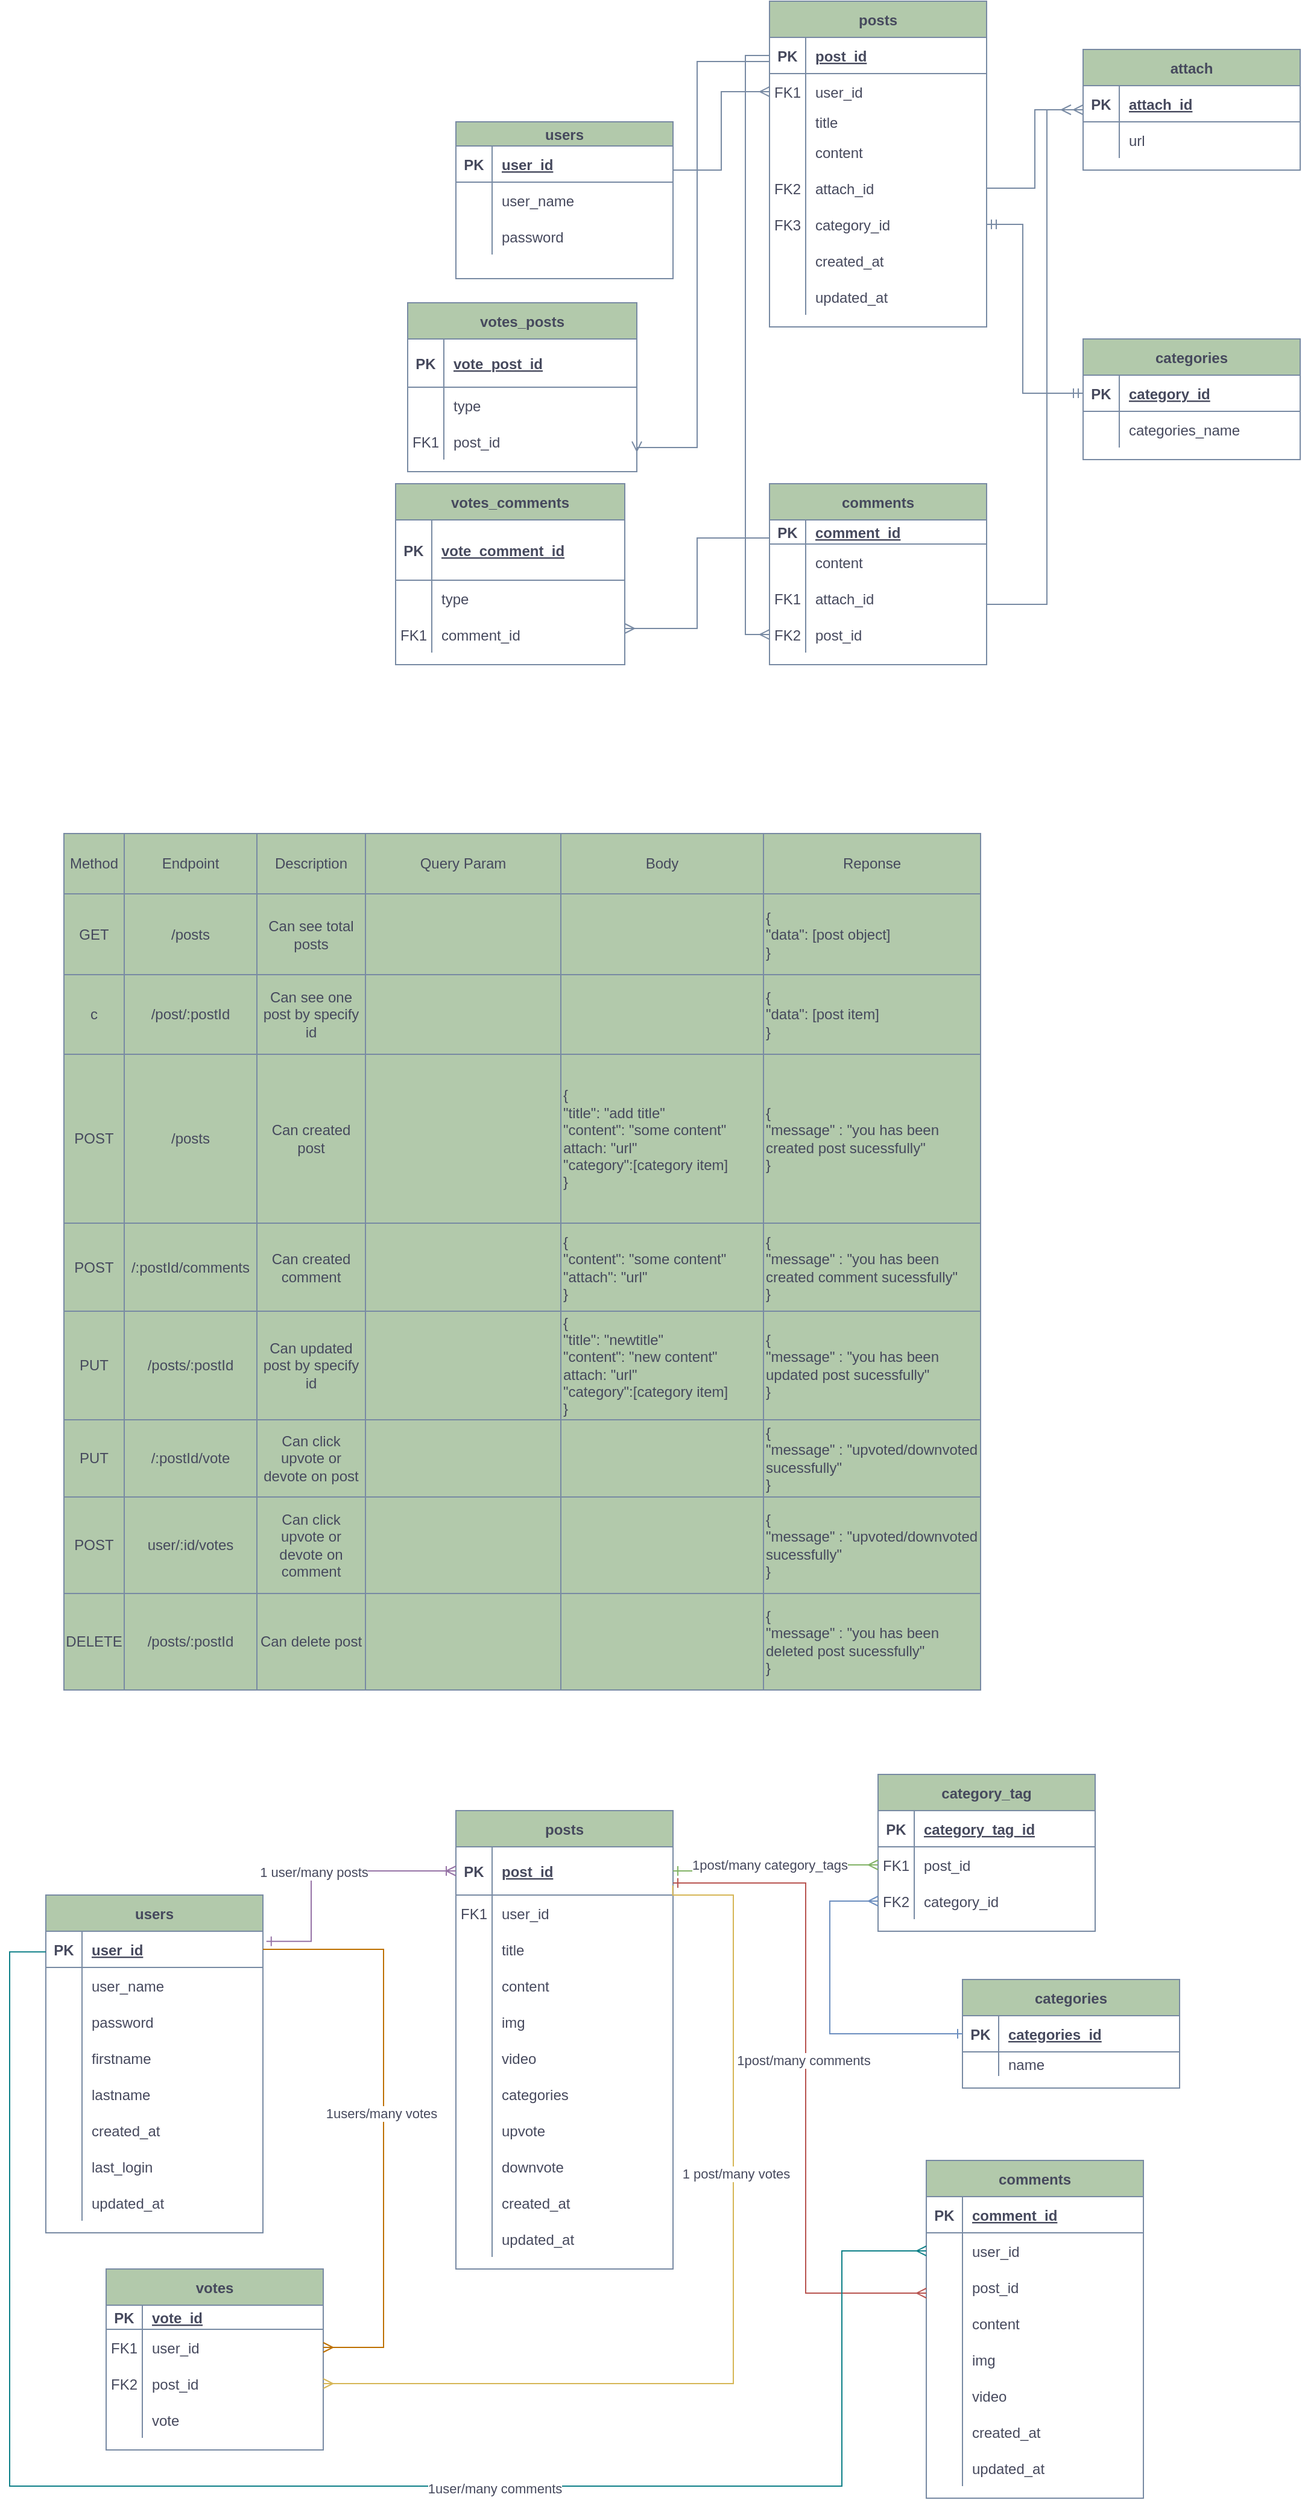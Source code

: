 <mxfile version="20.5.1" type="github"><diagram id="wRttC8zVe08ioN3DzFSD" name="หน้า-1"><mxGraphModel dx="2367" dy="820" grid="1" gridSize="10" guides="1" tooltips="1" connect="1" arrows="1" fold="1" page="1" pageScale="1" pageWidth="827" pageHeight="1169" math="0" shadow="0"><root><mxCell id="0"/><mxCell id="1" parent="0"/><mxCell id="_GwZHnDZw6mK3JhpCUAs-6" value="users" style="shape=table;startSize=20;container=1;collapsible=1;childLayout=tableLayout;fixedRows=1;rowLines=0;fontStyle=1;align=center;resizeLast=1;fillColor=#B2C9AB;strokeColor=#788AA3;fontColor=#46495D;" parent="1" vertex="1"><mxGeometry x="90" y="150" width="180" height="130" as="geometry"/></mxCell><mxCell id="_GwZHnDZw6mK3JhpCUAs-7" value="" style="shape=tableRow;horizontal=0;startSize=0;swimlaneHead=0;swimlaneBody=0;fillColor=none;collapsible=0;dropTarget=0;points=[[0,0.5],[1,0.5]];portConstraint=eastwest;top=0;left=0;right=0;bottom=1;strokeColor=#788AA3;fontColor=#46495D;" parent="_GwZHnDZw6mK3JhpCUAs-6" vertex="1"><mxGeometry y="20" width="180" height="30" as="geometry"/></mxCell><mxCell id="_GwZHnDZw6mK3JhpCUAs-8" value="PK" style="shape=partialRectangle;connectable=0;fillColor=none;top=0;left=0;bottom=0;right=0;fontStyle=1;overflow=hidden;strokeColor=#788AA3;fontColor=#46495D;" parent="_GwZHnDZw6mK3JhpCUAs-7" vertex="1"><mxGeometry width="30" height="30" as="geometry"><mxRectangle width="30" height="30" as="alternateBounds"/></mxGeometry></mxCell><mxCell id="_GwZHnDZw6mK3JhpCUAs-9" value="user_id" style="shape=partialRectangle;connectable=0;fillColor=none;top=0;left=0;bottom=0;right=0;align=left;spacingLeft=6;fontStyle=5;overflow=hidden;strokeColor=#788AA3;fontColor=#46495D;" parent="_GwZHnDZw6mK3JhpCUAs-7" vertex="1"><mxGeometry x="30" width="150" height="30" as="geometry"><mxRectangle width="150" height="30" as="alternateBounds"/></mxGeometry></mxCell><mxCell id="_GwZHnDZw6mK3JhpCUAs-10" value="" style="shape=tableRow;horizontal=0;startSize=0;swimlaneHead=0;swimlaneBody=0;fillColor=none;collapsible=0;dropTarget=0;points=[[0,0.5],[1,0.5]];portConstraint=eastwest;top=0;left=0;right=0;bottom=0;strokeColor=#788AA3;fontColor=#46495D;" parent="_GwZHnDZw6mK3JhpCUAs-6" vertex="1"><mxGeometry y="50" width="180" height="30" as="geometry"/></mxCell><mxCell id="_GwZHnDZw6mK3JhpCUAs-11" value="" style="shape=partialRectangle;connectable=0;fillColor=none;top=0;left=0;bottom=0;right=0;editable=1;overflow=hidden;strokeColor=#788AA3;fontColor=#46495D;" parent="_GwZHnDZw6mK3JhpCUAs-10" vertex="1"><mxGeometry width="30" height="30" as="geometry"><mxRectangle width="30" height="30" as="alternateBounds"/></mxGeometry></mxCell><mxCell id="_GwZHnDZw6mK3JhpCUAs-12" value="user_name" style="shape=partialRectangle;connectable=0;fillColor=none;top=0;left=0;bottom=0;right=0;align=left;spacingLeft=6;overflow=hidden;strokeColor=#788AA3;fontColor=#46495D;" parent="_GwZHnDZw6mK3JhpCUAs-10" vertex="1"><mxGeometry x="30" width="150" height="30" as="geometry"><mxRectangle width="150" height="30" as="alternateBounds"/></mxGeometry></mxCell><mxCell id="_GwZHnDZw6mK3JhpCUAs-13" value="" style="shape=tableRow;horizontal=0;startSize=0;swimlaneHead=0;swimlaneBody=0;fillColor=none;collapsible=0;dropTarget=0;points=[[0,0.5],[1,0.5]];portConstraint=eastwest;top=0;left=0;right=0;bottom=0;strokeColor=#788AA3;fontColor=#46495D;" parent="_GwZHnDZw6mK3JhpCUAs-6" vertex="1"><mxGeometry y="80" width="180" height="30" as="geometry"/></mxCell><mxCell id="_GwZHnDZw6mK3JhpCUAs-14" value="" style="shape=partialRectangle;connectable=0;fillColor=none;top=0;left=0;bottom=0;right=0;editable=1;overflow=hidden;strokeColor=#788AA3;fontColor=#46495D;" parent="_GwZHnDZw6mK3JhpCUAs-13" vertex="1"><mxGeometry width="30" height="30" as="geometry"><mxRectangle width="30" height="30" as="alternateBounds"/></mxGeometry></mxCell><mxCell id="_GwZHnDZw6mK3JhpCUAs-15" value="password" style="shape=partialRectangle;connectable=0;fillColor=none;top=0;left=0;bottom=0;right=0;align=left;spacingLeft=6;overflow=hidden;strokeColor=#788AA3;fontColor=#46495D;" parent="_GwZHnDZw6mK3JhpCUAs-13" vertex="1"><mxGeometry x="30" width="150" height="30" as="geometry"><mxRectangle width="150" height="30" as="alternateBounds"/></mxGeometry></mxCell><mxCell id="_GwZHnDZw6mK3JhpCUAs-19" value="posts" style="shape=table;startSize=30;container=1;collapsible=1;childLayout=tableLayout;fixedRows=1;rowLines=0;fontStyle=1;align=center;resizeLast=1;fillColor=#B2C9AB;strokeColor=#788AA3;fontColor=#46495D;" parent="1" vertex="1"><mxGeometry x="350" y="50" width="180" height="270" as="geometry"/></mxCell><mxCell id="_GwZHnDZw6mK3JhpCUAs-20" value="" style="shape=tableRow;horizontal=0;startSize=0;swimlaneHead=0;swimlaneBody=0;fillColor=none;collapsible=0;dropTarget=0;points=[[0,0.5],[1,0.5]];portConstraint=eastwest;top=0;left=0;right=0;bottom=1;strokeColor=#788AA3;fontColor=#46495D;" parent="_GwZHnDZw6mK3JhpCUAs-19" vertex="1"><mxGeometry y="30" width="180" height="30" as="geometry"/></mxCell><mxCell id="_GwZHnDZw6mK3JhpCUAs-21" value="PK" style="shape=partialRectangle;connectable=0;fillColor=none;top=0;left=0;bottom=0;right=0;fontStyle=1;overflow=hidden;strokeColor=#788AA3;fontColor=#46495D;" parent="_GwZHnDZw6mK3JhpCUAs-20" vertex="1"><mxGeometry width="30" height="30" as="geometry"><mxRectangle width="30" height="30" as="alternateBounds"/></mxGeometry></mxCell><mxCell id="_GwZHnDZw6mK3JhpCUAs-22" value="post_id" style="shape=partialRectangle;connectable=0;fillColor=none;top=0;left=0;bottom=0;right=0;align=left;spacingLeft=6;fontStyle=5;overflow=hidden;strokeColor=#788AA3;fontColor=#46495D;" parent="_GwZHnDZw6mK3JhpCUAs-20" vertex="1"><mxGeometry x="30" width="150" height="30" as="geometry"><mxRectangle width="150" height="30" as="alternateBounds"/></mxGeometry></mxCell><mxCell id="_GwZHnDZw6mK3JhpCUAs-23" value="" style="shape=tableRow;horizontal=0;startSize=0;swimlaneHead=0;swimlaneBody=0;fillColor=none;collapsible=0;dropTarget=0;points=[[0,0.5],[1,0.5]];portConstraint=eastwest;top=0;left=0;right=0;bottom=0;strokeColor=#788AA3;fontColor=#46495D;" parent="_GwZHnDZw6mK3JhpCUAs-19" vertex="1"><mxGeometry y="60" width="180" height="30" as="geometry"/></mxCell><mxCell id="_GwZHnDZw6mK3JhpCUAs-24" value="FK1" style="shape=partialRectangle;connectable=0;fillColor=none;top=0;left=0;bottom=0;right=0;editable=1;overflow=hidden;strokeColor=#788AA3;fontColor=#46495D;" parent="_GwZHnDZw6mK3JhpCUAs-23" vertex="1"><mxGeometry width="30" height="30" as="geometry"><mxRectangle width="30" height="30" as="alternateBounds"/></mxGeometry></mxCell><mxCell id="_GwZHnDZw6mK3JhpCUAs-25" value="user_id" style="shape=partialRectangle;connectable=0;fillColor=none;top=0;left=0;bottom=0;right=0;align=left;spacingLeft=6;overflow=hidden;strokeColor=#788AA3;fontColor=#46495D;" parent="_GwZHnDZw6mK3JhpCUAs-23" vertex="1"><mxGeometry x="30" width="150" height="30" as="geometry"><mxRectangle width="150" height="30" as="alternateBounds"/></mxGeometry></mxCell><mxCell id="_GwZHnDZw6mK3JhpCUAs-63" style="shape=tableRow;horizontal=0;startSize=0;swimlaneHead=0;swimlaneBody=0;fillColor=none;collapsible=0;dropTarget=0;points=[[0,0.5],[1,0.5]];portConstraint=eastwest;top=0;left=0;right=0;bottom=0;strokeColor=#788AA3;fontColor=#46495D;" parent="_GwZHnDZw6mK3JhpCUAs-19" vertex="1"><mxGeometry y="90" width="180" height="20" as="geometry"/></mxCell><mxCell id="_GwZHnDZw6mK3JhpCUAs-64" style="shape=partialRectangle;connectable=0;fillColor=none;top=0;left=0;bottom=0;right=0;editable=1;overflow=hidden;strokeColor=#788AA3;fontColor=#46495D;" parent="_GwZHnDZw6mK3JhpCUAs-63" vertex="1"><mxGeometry width="30" height="20" as="geometry"><mxRectangle width="30" height="20" as="alternateBounds"/></mxGeometry></mxCell><mxCell id="_GwZHnDZw6mK3JhpCUAs-65" value="title" style="shape=partialRectangle;connectable=0;fillColor=none;top=0;left=0;bottom=0;right=0;align=left;spacingLeft=6;overflow=hidden;strokeColor=#788AA3;fontColor=#46495D;" parent="_GwZHnDZw6mK3JhpCUAs-63" vertex="1"><mxGeometry x="30" width="150" height="20" as="geometry"><mxRectangle width="150" height="20" as="alternateBounds"/></mxGeometry></mxCell><mxCell id="_GwZHnDZw6mK3JhpCUAs-26" value="" style="shape=tableRow;horizontal=0;startSize=0;swimlaneHead=0;swimlaneBody=0;fillColor=none;collapsible=0;dropTarget=0;points=[[0,0.5],[1,0.5]];portConstraint=eastwest;top=0;left=0;right=0;bottom=0;strokeColor=#788AA3;fontColor=#46495D;" parent="_GwZHnDZw6mK3JhpCUAs-19" vertex="1"><mxGeometry y="110" width="180" height="30" as="geometry"/></mxCell><mxCell id="_GwZHnDZw6mK3JhpCUAs-27" value="" style="shape=partialRectangle;connectable=0;fillColor=none;top=0;left=0;bottom=0;right=0;editable=1;overflow=hidden;strokeColor=#788AA3;fontColor=#46495D;" parent="_GwZHnDZw6mK3JhpCUAs-26" vertex="1"><mxGeometry width="30" height="30" as="geometry"><mxRectangle width="30" height="30" as="alternateBounds"/></mxGeometry></mxCell><mxCell id="_GwZHnDZw6mK3JhpCUAs-28" value="content" style="shape=partialRectangle;connectable=0;fillColor=none;top=0;left=0;bottom=0;right=0;align=left;spacingLeft=6;overflow=hidden;strokeColor=#788AA3;fontColor=#46495D;" parent="_GwZHnDZw6mK3JhpCUAs-26" vertex="1"><mxGeometry x="30" width="150" height="30" as="geometry"><mxRectangle width="150" height="30" as="alternateBounds"/></mxGeometry></mxCell><mxCell id="_GwZHnDZw6mK3JhpCUAs-29" value="" style="shape=tableRow;horizontal=0;startSize=0;swimlaneHead=0;swimlaneBody=0;fillColor=none;collapsible=0;dropTarget=0;points=[[0,0.5],[1,0.5]];portConstraint=eastwest;top=0;left=0;right=0;bottom=0;strokeColor=#788AA3;fontColor=#46495D;" parent="_GwZHnDZw6mK3JhpCUAs-19" vertex="1"><mxGeometry y="140" width="180" height="30" as="geometry"/></mxCell><mxCell id="_GwZHnDZw6mK3JhpCUAs-30" value="FK2" style="shape=partialRectangle;connectable=0;fillColor=none;top=0;left=0;bottom=0;right=0;editable=1;overflow=hidden;strokeColor=#788AA3;fontColor=#46495D;" parent="_GwZHnDZw6mK3JhpCUAs-29" vertex="1"><mxGeometry width="30" height="30" as="geometry"><mxRectangle width="30" height="30" as="alternateBounds"/></mxGeometry></mxCell><mxCell id="_GwZHnDZw6mK3JhpCUAs-31" value="attach_id" style="shape=partialRectangle;connectable=0;fillColor=none;top=0;left=0;bottom=0;right=0;align=left;spacingLeft=6;overflow=hidden;strokeColor=#788AA3;fontColor=#46495D;" parent="_GwZHnDZw6mK3JhpCUAs-29" vertex="1"><mxGeometry x="30" width="150" height="30" as="geometry"><mxRectangle width="150" height="30" as="alternateBounds"/></mxGeometry></mxCell><mxCell id="_GwZHnDZw6mK3JhpCUAs-32" style="shape=tableRow;horizontal=0;startSize=0;swimlaneHead=0;swimlaneBody=0;fillColor=none;collapsible=0;dropTarget=0;points=[[0,0.5],[1,0.5]];portConstraint=eastwest;top=0;left=0;right=0;bottom=0;strokeColor=#788AA3;fontColor=#46495D;" parent="_GwZHnDZw6mK3JhpCUAs-19" vertex="1"><mxGeometry y="170" width="180" height="30" as="geometry"/></mxCell><mxCell id="_GwZHnDZw6mK3JhpCUAs-33" value="FK3" style="shape=partialRectangle;connectable=0;fillColor=none;top=0;left=0;bottom=0;right=0;editable=1;overflow=hidden;strokeColor=#788AA3;fontColor=#46495D;" parent="_GwZHnDZw6mK3JhpCUAs-32" vertex="1"><mxGeometry width="30" height="30" as="geometry"><mxRectangle width="30" height="30" as="alternateBounds"/></mxGeometry></mxCell><mxCell id="_GwZHnDZw6mK3JhpCUAs-34" value="category_id" style="shape=partialRectangle;connectable=0;fillColor=none;top=0;left=0;bottom=0;right=0;align=left;spacingLeft=6;overflow=hidden;strokeColor=#788AA3;fontColor=#46495D;" parent="_GwZHnDZw6mK3JhpCUAs-32" vertex="1"><mxGeometry x="30" width="150" height="30" as="geometry"><mxRectangle width="150" height="30" as="alternateBounds"/></mxGeometry></mxCell><mxCell id="_GwZHnDZw6mK3JhpCUAs-110" style="shape=tableRow;horizontal=0;startSize=0;swimlaneHead=0;swimlaneBody=0;fillColor=none;collapsible=0;dropTarget=0;points=[[0,0.5],[1,0.5]];portConstraint=eastwest;top=0;left=0;right=0;bottom=0;strokeColor=#788AA3;fontColor=#46495D;" parent="_GwZHnDZw6mK3JhpCUAs-19" vertex="1"><mxGeometry y="200" width="180" height="30" as="geometry"/></mxCell><mxCell id="_GwZHnDZw6mK3JhpCUAs-111" style="shape=partialRectangle;connectable=0;fillColor=none;top=0;left=0;bottom=0;right=0;editable=1;overflow=hidden;strokeColor=#788AA3;fontColor=#46495D;" parent="_GwZHnDZw6mK3JhpCUAs-110" vertex="1"><mxGeometry width="30" height="30" as="geometry"><mxRectangle width="30" height="30" as="alternateBounds"/></mxGeometry></mxCell><mxCell id="_GwZHnDZw6mK3JhpCUAs-112" value="created_at" style="shape=partialRectangle;connectable=0;fillColor=none;top=0;left=0;bottom=0;right=0;align=left;spacingLeft=6;overflow=hidden;strokeColor=#788AA3;fontColor=#46495D;" parent="_GwZHnDZw6mK3JhpCUAs-110" vertex="1"><mxGeometry x="30" width="150" height="30" as="geometry"><mxRectangle width="150" height="30" as="alternateBounds"/></mxGeometry></mxCell><mxCell id="_GwZHnDZw6mK3JhpCUAs-107" style="shape=tableRow;horizontal=0;startSize=0;swimlaneHead=0;swimlaneBody=0;fillColor=none;collapsible=0;dropTarget=0;points=[[0,0.5],[1,0.5]];portConstraint=eastwest;top=0;left=0;right=0;bottom=0;strokeColor=#788AA3;fontColor=#46495D;" parent="_GwZHnDZw6mK3JhpCUAs-19" vertex="1"><mxGeometry y="230" width="180" height="30" as="geometry"/></mxCell><mxCell id="_GwZHnDZw6mK3JhpCUAs-108" style="shape=partialRectangle;connectable=0;fillColor=none;top=0;left=0;bottom=0;right=0;editable=1;overflow=hidden;strokeColor=#788AA3;fontColor=#46495D;" parent="_GwZHnDZw6mK3JhpCUAs-107" vertex="1"><mxGeometry width="30" height="30" as="geometry"><mxRectangle width="30" height="30" as="alternateBounds"/></mxGeometry></mxCell><mxCell id="_GwZHnDZw6mK3JhpCUAs-109" value="updated_at" style="shape=partialRectangle;connectable=0;fillColor=none;top=0;left=0;bottom=0;right=0;align=left;spacingLeft=6;overflow=hidden;strokeColor=#788AA3;fontColor=#46495D;" parent="_GwZHnDZw6mK3JhpCUAs-107" vertex="1"><mxGeometry x="30" width="150" height="30" as="geometry"><mxRectangle width="150" height="30" as="alternateBounds"/></mxGeometry></mxCell><mxCell id="_GwZHnDZw6mK3JhpCUAs-35" value="comments" style="shape=table;startSize=30;container=1;collapsible=1;childLayout=tableLayout;fixedRows=1;rowLines=0;fontStyle=1;align=center;resizeLast=1;fillColor=#B2C9AB;strokeColor=#788AA3;fontColor=#46495D;" parent="1" vertex="1"><mxGeometry x="350" y="450" width="180" height="150" as="geometry"/></mxCell><mxCell id="_GwZHnDZw6mK3JhpCUAs-36" value="" style="shape=tableRow;horizontal=0;startSize=0;swimlaneHead=0;swimlaneBody=0;fillColor=none;collapsible=0;dropTarget=0;points=[[0,0.5],[1,0.5]];portConstraint=eastwest;top=0;left=0;right=0;bottom=1;strokeColor=#788AA3;fontColor=#46495D;" parent="_GwZHnDZw6mK3JhpCUAs-35" vertex="1"><mxGeometry y="30" width="180" height="20" as="geometry"/></mxCell><mxCell id="_GwZHnDZw6mK3JhpCUAs-37" value="PK" style="shape=partialRectangle;connectable=0;fillColor=none;top=0;left=0;bottom=0;right=0;fontStyle=1;overflow=hidden;strokeColor=#788AA3;fontColor=#46495D;" parent="_GwZHnDZw6mK3JhpCUAs-36" vertex="1"><mxGeometry width="30" height="20" as="geometry"><mxRectangle width="30" height="20" as="alternateBounds"/></mxGeometry></mxCell><mxCell id="_GwZHnDZw6mK3JhpCUAs-38" value="comment_id" style="shape=partialRectangle;connectable=0;fillColor=none;top=0;left=0;bottom=0;right=0;align=left;spacingLeft=6;fontStyle=5;overflow=hidden;strokeColor=#788AA3;fontColor=#46495D;" parent="_GwZHnDZw6mK3JhpCUAs-36" vertex="1"><mxGeometry x="30" width="150" height="20" as="geometry"><mxRectangle width="150" height="20" as="alternateBounds"/></mxGeometry></mxCell><mxCell id="_GwZHnDZw6mK3JhpCUAs-39" value="" style="shape=tableRow;horizontal=0;startSize=0;swimlaneHead=0;swimlaneBody=0;fillColor=none;collapsible=0;dropTarget=0;points=[[0,0.5],[1,0.5]];portConstraint=eastwest;top=0;left=0;right=0;bottom=0;strokeColor=#788AA3;fontColor=#46495D;" parent="_GwZHnDZw6mK3JhpCUAs-35" vertex="1"><mxGeometry y="50" width="180" height="30" as="geometry"/></mxCell><mxCell id="_GwZHnDZw6mK3JhpCUAs-40" value="" style="shape=partialRectangle;connectable=0;fillColor=none;top=0;left=0;bottom=0;right=0;editable=1;overflow=hidden;strokeColor=#788AA3;fontColor=#46495D;" parent="_GwZHnDZw6mK3JhpCUAs-39" vertex="1"><mxGeometry width="30" height="30" as="geometry"><mxRectangle width="30" height="30" as="alternateBounds"/></mxGeometry></mxCell><mxCell id="_GwZHnDZw6mK3JhpCUAs-41" value="content" style="shape=partialRectangle;connectable=0;fillColor=none;top=0;left=0;bottom=0;right=0;align=left;spacingLeft=6;overflow=hidden;strokeColor=#788AA3;fontColor=#46495D;" parent="_GwZHnDZw6mK3JhpCUAs-39" vertex="1"><mxGeometry x="30" width="150" height="30" as="geometry"><mxRectangle width="150" height="30" as="alternateBounds"/></mxGeometry></mxCell><mxCell id="5kSCqsnp1t0_IMMy3rEf-4" style="shape=tableRow;horizontal=0;startSize=0;swimlaneHead=0;swimlaneBody=0;fillColor=none;collapsible=0;dropTarget=0;points=[[0,0.5],[1,0.5]];portConstraint=eastwest;top=0;left=0;right=0;bottom=0;strokeColor=#788AA3;fontColor=#46495D;" parent="_GwZHnDZw6mK3JhpCUAs-35" vertex="1"><mxGeometry y="80" width="180" height="30" as="geometry"/></mxCell><mxCell id="5kSCqsnp1t0_IMMy3rEf-5" value="FK1" style="shape=partialRectangle;connectable=0;fillColor=none;top=0;left=0;bottom=0;right=0;editable=1;overflow=hidden;strokeColor=#788AA3;fontColor=#46495D;" parent="5kSCqsnp1t0_IMMy3rEf-4" vertex="1"><mxGeometry width="30" height="30" as="geometry"><mxRectangle width="30" height="30" as="alternateBounds"/></mxGeometry></mxCell><mxCell id="5kSCqsnp1t0_IMMy3rEf-6" value="attach_id" style="shape=partialRectangle;connectable=0;fillColor=none;top=0;left=0;bottom=0;right=0;align=left;spacingLeft=6;overflow=hidden;strokeColor=#788AA3;fontColor=#46495D;" parent="5kSCqsnp1t0_IMMy3rEf-4" vertex="1"><mxGeometry x="30" width="150" height="30" as="geometry"><mxRectangle width="150" height="30" as="alternateBounds"/></mxGeometry></mxCell><mxCell id="5kSCqsnp1t0_IMMy3rEf-11" style="shape=tableRow;horizontal=0;startSize=0;swimlaneHead=0;swimlaneBody=0;fillColor=none;collapsible=0;dropTarget=0;points=[[0,0.5],[1,0.5]];portConstraint=eastwest;top=0;left=0;right=0;bottom=0;strokeColor=#788AA3;fontColor=#46495D;" parent="_GwZHnDZw6mK3JhpCUAs-35" vertex="1"><mxGeometry y="110" width="180" height="30" as="geometry"/></mxCell><mxCell id="5kSCqsnp1t0_IMMy3rEf-12" value="FK2" style="shape=partialRectangle;connectable=0;fillColor=none;top=0;left=0;bottom=0;right=0;editable=1;overflow=hidden;strokeColor=#788AA3;fontColor=#46495D;" parent="5kSCqsnp1t0_IMMy3rEf-11" vertex="1"><mxGeometry width="30" height="30" as="geometry"><mxRectangle width="30" height="30" as="alternateBounds"/></mxGeometry></mxCell><mxCell id="5kSCqsnp1t0_IMMy3rEf-13" value="post_id" style="shape=partialRectangle;connectable=0;fillColor=none;top=0;left=0;bottom=0;right=0;align=left;spacingLeft=6;overflow=hidden;strokeColor=#788AA3;fontColor=#46495D;" parent="5kSCqsnp1t0_IMMy3rEf-11" vertex="1"><mxGeometry x="30" width="150" height="30" as="geometry"><mxRectangle width="150" height="30" as="alternateBounds"/></mxGeometry></mxCell><mxCell id="_GwZHnDZw6mK3JhpCUAs-48" value="votes_comments" style="shape=table;startSize=30;container=1;collapsible=1;childLayout=tableLayout;fixedRows=1;rowLines=0;fontStyle=1;align=center;resizeLast=1;fillColor=#B2C9AB;strokeColor=#788AA3;fontColor=#46495D;" parent="1" vertex="1"><mxGeometry x="40" y="450" width="190" height="150" as="geometry"/></mxCell><mxCell id="_GwZHnDZw6mK3JhpCUAs-49" value="" style="shape=tableRow;horizontal=0;startSize=0;swimlaneHead=0;swimlaneBody=0;fillColor=none;collapsible=0;dropTarget=0;points=[[0,0.5],[1,0.5]];portConstraint=eastwest;top=0;left=0;right=0;bottom=1;strokeColor=#788AA3;fontColor=#46495D;" parent="_GwZHnDZw6mK3JhpCUAs-48" vertex="1"><mxGeometry y="30" width="190" height="50" as="geometry"/></mxCell><mxCell id="_GwZHnDZw6mK3JhpCUAs-50" value="PK" style="shape=partialRectangle;connectable=0;fillColor=none;top=0;left=0;bottom=0;right=0;fontStyle=1;overflow=hidden;strokeColor=#788AA3;fontColor=#46495D;" parent="_GwZHnDZw6mK3JhpCUAs-49" vertex="1"><mxGeometry width="30" height="50" as="geometry"><mxRectangle width="30" height="50" as="alternateBounds"/></mxGeometry></mxCell><mxCell id="_GwZHnDZw6mK3JhpCUAs-51" value="vote_comment_id" style="shape=partialRectangle;connectable=0;fillColor=none;top=0;left=0;bottom=0;right=0;align=left;spacingLeft=6;fontStyle=5;overflow=hidden;strokeColor=#788AA3;fontColor=#46495D;" parent="_GwZHnDZw6mK3JhpCUAs-49" vertex="1"><mxGeometry x="30" width="160" height="50" as="geometry"><mxRectangle width="160" height="50" as="alternateBounds"/></mxGeometry></mxCell><mxCell id="_GwZHnDZw6mK3JhpCUAs-55" value="" style="shape=tableRow;horizontal=0;startSize=0;swimlaneHead=0;swimlaneBody=0;fillColor=none;collapsible=0;dropTarget=0;points=[[0,0.5],[1,0.5]];portConstraint=eastwest;top=0;left=0;right=0;bottom=0;strokeColor=#788AA3;fontColor=#46495D;" parent="_GwZHnDZw6mK3JhpCUAs-48" vertex="1"><mxGeometry y="80" width="190" height="30" as="geometry"/></mxCell><mxCell id="_GwZHnDZw6mK3JhpCUAs-56" value="" style="shape=partialRectangle;connectable=0;fillColor=none;top=0;left=0;bottom=0;right=0;editable=1;overflow=hidden;strokeColor=#788AA3;fontColor=#46495D;" parent="_GwZHnDZw6mK3JhpCUAs-55" vertex="1"><mxGeometry width="30" height="30" as="geometry"><mxRectangle width="30" height="30" as="alternateBounds"/></mxGeometry></mxCell><mxCell id="_GwZHnDZw6mK3JhpCUAs-57" value="type" style="shape=partialRectangle;connectable=0;fillColor=none;top=0;left=0;bottom=0;right=0;align=left;spacingLeft=6;overflow=hidden;strokeColor=#788AA3;fontColor=#46495D;" parent="_GwZHnDZw6mK3JhpCUAs-55" vertex="1"><mxGeometry x="30" width="160" height="30" as="geometry"><mxRectangle width="160" height="30" as="alternateBounds"/></mxGeometry></mxCell><mxCell id="_GwZHnDZw6mK3JhpCUAs-58" value="" style="shape=tableRow;horizontal=0;startSize=0;swimlaneHead=0;swimlaneBody=0;fillColor=none;collapsible=0;dropTarget=0;points=[[0,0.5],[1,0.5]];portConstraint=eastwest;top=0;left=0;right=0;bottom=0;strokeColor=#788AA3;fontColor=#46495D;" parent="_GwZHnDZw6mK3JhpCUAs-48" vertex="1"><mxGeometry y="110" width="190" height="30" as="geometry"/></mxCell><mxCell id="_GwZHnDZw6mK3JhpCUAs-59" value="FK1" style="shape=partialRectangle;connectable=0;fillColor=none;top=0;left=0;bottom=0;right=0;editable=1;overflow=hidden;strokeColor=#788AA3;fontColor=#46495D;" parent="_GwZHnDZw6mK3JhpCUAs-58" vertex="1"><mxGeometry width="30" height="30" as="geometry"><mxRectangle width="30" height="30" as="alternateBounds"/></mxGeometry></mxCell><mxCell id="_GwZHnDZw6mK3JhpCUAs-60" value="comment_id" style="shape=partialRectangle;connectable=0;fillColor=none;top=0;left=0;bottom=0;right=0;align=left;spacingLeft=6;overflow=hidden;strokeColor=#788AA3;fontColor=#46495D;" parent="_GwZHnDZw6mK3JhpCUAs-58" vertex="1"><mxGeometry x="30" width="160" height="30" as="geometry"><mxRectangle width="160" height="30" as="alternateBounds"/></mxGeometry></mxCell><mxCell id="_GwZHnDZw6mK3JhpCUAs-62" value="" style="edgeStyle=elbowEdgeStyle;fontSize=12;html=1;endArrow=ERmany;rounded=0;entryX=0;entryY=0.5;entryDx=0;entryDy=0;strokeColor=#788AA3;fontColor=#46495D;" parent="1" target="_GwZHnDZw6mK3JhpCUAs-23" edge="1"><mxGeometry width="100" height="100" relative="1" as="geometry"><mxPoint x="270" y="190" as="sourcePoint"/><mxPoint x="360" y="90" as="targetPoint"/></mxGeometry></mxCell><mxCell id="_GwZHnDZw6mK3JhpCUAs-66" value="" style="edgeStyle=elbowEdgeStyle;fontSize=12;html=1;endArrow=ERmany;rounded=0;entryX=0;entryY=0.5;entryDx=0;entryDy=0;strokeColor=#788AA3;fontColor=#46495D;" parent="1" source="_GwZHnDZw6mK3JhpCUAs-20" target="5kSCqsnp1t0_IMMy3rEf-11" edge="1"><mxGeometry width="100" height="100" relative="1" as="geometry"><mxPoint x="330" y="90" as="sourcePoint"/><mxPoint x="414" y="350" as="targetPoint"/><Array as="points"><mxPoint x="330" y="290"/><mxPoint x="310" y="180"/><mxPoint x="310" y="70"/><mxPoint x="310" y="420"/><mxPoint x="330" y="90"/><mxPoint x="320" y="160"/><mxPoint x="310" y="370"/><mxPoint x="300" y="490"/><mxPoint x="280" y="390"/><mxPoint x="320" y="410"/><mxPoint x="310" y="370"/></Array></mxGeometry></mxCell><mxCell id="_GwZHnDZw6mK3JhpCUAs-68" value="categories" style="shape=table;startSize=30;container=1;collapsible=1;childLayout=tableLayout;fixedRows=1;rowLines=0;fontStyle=1;align=center;resizeLast=1;fillColor=#B2C9AB;strokeColor=#788AA3;fontColor=#46495D;" parent="1" vertex="1"><mxGeometry x="610" y="330" width="180" height="100" as="geometry"/></mxCell><mxCell id="_GwZHnDZw6mK3JhpCUAs-69" value="" style="shape=tableRow;horizontal=0;startSize=0;swimlaneHead=0;swimlaneBody=0;fillColor=none;collapsible=0;dropTarget=0;points=[[0,0.5],[1,0.5]];portConstraint=eastwest;top=0;left=0;right=0;bottom=1;strokeColor=#788AA3;fontColor=#46495D;" parent="_GwZHnDZw6mK3JhpCUAs-68" vertex="1"><mxGeometry y="30" width="180" height="30" as="geometry"/></mxCell><mxCell id="_GwZHnDZw6mK3JhpCUAs-70" value="PK" style="shape=partialRectangle;connectable=0;fillColor=none;top=0;left=0;bottom=0;right=0;fontStyle=1;overflow=hidden;strokeColor=#788AA3;fontColor=#46495D;" parent="_GwZHnDZw6mK3JhpCUAs-69" vertex="1"><mxGeometry width="30" height="30" as="geometry"><mxRectangle width="30" height="30" as="alternateBounds"/></mxGeometry></mxCell><mxCell id="_GwZHnDZw6mK3JhpCUAs-71" value="category_id" style="shape=partialRectangle;connectable=0;fillColor=none;top=0;left=0;bottom=0;right=0;align=left;spacingLeft=6;fontStyle=5;overflow=hidden;strokeColor=#788AA3;fontColor=#46495D;" parent="_GwZHnDZw6mK3JhpCUAs-69" vertex="1"><mxGeometry x="30" width="150" height="30" as="geometry"><mxRectangle width="150" height="30" as="alternateBounds"/></mxGeometry></mxCell><mxCell id="_GwZHnDZw6mK3JhpCUAs-72" value="" style="shape=tableRow;horizontal=0;startSize=0;swimlaneHead=0;swimlaneBody=0;fillColor=none;collapsible=0;dropTarget=0;points=[[0,0.5],[1,0.5]];portConstraint=eastwest;top=0;left=0;right=0;bottom=0;strokeColor=#788AA3;fontColor=#46495D;" parent="_GwZHnDZw6mK3JhpCUAs-68" vertex="1"><mxGeometry y="60" width="180" height="30" as="geometry"/></mxCell><mxCell id="_GwZHnDZw6mK3JhpCUAs-73" value="" style="shape=partialRectangle;connectable=0;fillColor=none;top=0;left=0;bottom=0;right=0;editable=1;overflow=hidden;strokeColor=#788AA3;fontColor=#46495D;" parent="_GwZHnDZw6mK3JhpCUAs-72" vertex="1"><mxGeometry width="30" height="30" as="geometry"><mxRectangle width="30" height="30" as="alternateBounds"/></mxGeometry></mxCell><mxCell id="_GwZHnDZw6mK3JhpCUAs-74" value="categories_name" style="shape=partialRectangle;connectable=0;fillColor=none;top=0;left=0;bottom=0;right=0;align=left;spacingLeft=6;overflow=hidden;strokeColor=#788AA3;fontColor=#46495D;" parent="_GwZHnDZw6mK3JhpCUAs-72" vertex="1"><mxGeometry x="30" width="150" height="30" as="geometry"><mxRectangle width="150" height="30" as="alternateBounds"/></mxGeometry></mxCell><mxCell id="_GwZHnDZw6mK3JhpCUAs-90" value="attach" style="shape=table;startSize=30;container=1;collapsible=1;childLayout=tableLayout;fixedRows=1;rowLines=0;fontStyle=1;align=center;resizeLast=1;fillColor=#B2C9AB;strokeColor=#788AA3;fontColor=#46495D;" parent="1" vertex="1"><mxGeometry x="610" y="90" width="180" height="100" as="geometry"/></mxCell><mxCell id="_GwZHnDZw6mK3JhpCUAs-91" value="" style="shape=tableRow;horizontal=0;startSize=0;swimlaneHead=0;swimlaneBody=0;fillColor=none;collapsible=0;dropTarget=0;points=[[0,0.5],[1,0.5]];portConstraint=eastwest;top=0;left=0;right=0;bottom=1;strokeColor=#788AA3;fontColor=#46495D;" parent="_GwZHnDZw6mK3JhpCUAs-90" vertex="1"><mxGeometry y="30" width="180" height="30" as="geometry"/></mxCell><mxCell id="_GwZHnDZw6mK3JhpCUAs-92" value="PK" style="shape=partialRectangle;connectable=0;fillColor=none;top=0;left=0;bottom=0;right=0;fontStyle=1;overflow=hidden;strokeColor=#788AA3;fontColor=#46495D;" parent="_GwZHnDZw6mK3JhpCUAs-91" vertex="1"><mxGeometry width="30" height="30" as="geometry"><mxRectangle width="30" height="30" as="alternateBounds"/></mxGeometry></mxCell><mxCell id="_GwZHnDZw6mK3JhpCUAs-93" value="attach_id" style="shape=partialRectangle;connectable=0;fillColor=none;top=0;left=0;bottom=0;right=0;align=left;spacingLeft=6;fontStyle=5;overflow=hidden;strokeColor=#788AA3;fontColor=#46495D;" parent="_GwZHnDZw6mK3JhpCUAs-91" vertex="1"><mxGeometry x="30" width="150" height="30" as="geometry"><mxRectangle width="150" height="30" as="alternateBounds"/></mxGeometry></mxCell><mxCell id="_GwZHnDZw6mK3JhpCUAs-94" value="" style="shape=tableRow;horizontal=0;startSize=0;swimlaneHead=0;swimlaneBody=0;fillColor=none;collapsible=0;dropTarget=0;points=[[0,0.5],[1,0.5]];portConstraint=eastwest;top=0;left=0;right=0;bottom=0;strokeColor=#788AA3;fontColor=#46495D;" parent="_GwZHnDZw6mK3JhpCUAs-90" vertex="1"><mxGeometry y="60" width="180" height="30" as="geometry"/></mxCell><mxCell id="_GwZHnDZw6mK3JhpCUAs-95" value="" style="shape=partialRectangle;connectable=0;fillColor=none;top=0;left=0;bottom=0;right=0;editable=1;overflow=hidden;strokeColor=#788AA3;fontColor=#46495D;" parent="_GwZHnDZw6mK3JhpCUAs-94" vertex="1"><mxGeometry width="30" height="30" as="geometry"><mxRectangle width="30" height="30" as="alternateBounds"/></mxGeometry></mxCell><mxCell id="_GwZHnDZw6mK3JhpCUAs-96" value="url" style="shape=partialRectangle;connectable=0;fillColor=none;top=0;left=0;bottom=0;right=0;align=left;spacingLeft=6;overflow=hidden;strokeColor=#788AA3;fontColor=#46495D;" parent="_GwZHnDZw6mK3JhpCUAs-94" vertex="1"><mxGeometry x="30" width="150" height="30" as="geometry"><mxRectangle width="150" height="30" as="alternateBounds"/></mxGeometry></mxCell><mxCell id="_GwZHnDZw6mK3JhpCUAs-136" value="" style="edgeStyle=orthogonalEdgeStyle;fontSize=12;html=1;endArrow=ERmandOne;startArrow=ERmandOne;rounded=0;exitX=1;exitY=0.5;exitDx=0;exitDy=0;strokeColor=#788AA3;fontColor=#46495D;" parent="1" source="_GwZHnDZw6mK3JhpCUAs-32" target="_GwZHnDZw6mK3JhpCUAs-69" edge="1"><mxGeometry width="100" height="100" relative="1" as="geometry"><mxPoint x="530" y="280" as="sourcePoint"/><mxPoint x="570" y="370" as="targetPoint"/><Array as="points"><mxPoint x="560" y="235"/><mxPoint x="560" y="375"/></Array></mxGeometry></mxCell><mxCell id="_GwZHnDZw6mK3JhpCUAs-151" value="" style="edgeStyle=orthogonalEdgeStyle;fontSize=12;html=1;endArrow=ERmany;rounded=0;exitX=0;exitY=0.5;exitDx=0;exitDy=0;strokeColor=#788AA3;fontColor=#46495D;entryX=1;entryY=0.5;entryDx=0;entryDy=0;" parent="1" source="_GwZHnDZw6mK3JhpCUAs-20" target="MmzcplJQ-Ja5R7clrnri-8" edge="1"><mxGeometry width="100" height="100" relative="1" as="geometry"><mxPoint x="330" y="100" as="sourcePoint"/><mxPoint x="240" y="350" as="targetPoint"/><Array as="points"><mxPoint x="350" y="100"/><mxPoint x="290" y="100"/><mxPoint x="290" y="420"/><mxPoint x="240" y="420"/></Array></mxGeometry></mxCell><mxCell id="_GwZHnDZw6mK3JhpCUAs-159" value="" style="shape=table;startSize=0;container=1;collapsible=0;childLayout=tableLayout;fillColor=#B2C9AB;strokeColor=#788AA3;fontColor=#46495D;" parent="1" vertex="1"><mxGeometry x="-235" y="740" width="760" height="710" as="geometry"/></mxCell><mxCell id="_GwZHnDZw6mK3JhpCUAs-160" value="" style="shape=tableRow;horizontal=0;startSize=0;swimlaneHead=0;swimlaneBody=0;top=0;left=0;bottom=0;right=0;collapsible=0;dropTarget=0;fillColor=none;points=[[0,0.5],[1,0.5]];portConstraint=eastwest;strokeColor=#788AA3;fontColor=#46495D;" parent="_GwZHnDZw6mK3JhpCUAs-159" vertex="1"><mxGeometry width="760" height="50" as="geometry"/></mxCell><mxCell id="_GwZHnDZw6mK3JhpCUAs-161" value="Method" style="shape=partialRectangle;html=1;whiteSpace=wrap;connectable=0;overflow=hidden;fillColor=none;top=0;left=0;bottom=0;right=0;pointerEvents=1;strokeColor=#788AA3;fontColor=#46495D;" parent="_GwZHnDZw6mK3JhpCUAs-160" vertex="1"><mxGeometry width="50" height="50" as="geometry"><mxRectangle width="50" height="50" as="alternateBounds"/></mxGeometry></mxCell><mxCell id="_GwZHnDZw6mK3JhpCUAs-162" value="Endpoint" style="shape=partialRectangle;html=1;whiteSpace=wrap;connectable=0;overflow=hidden;fillColor=none;top=0;left=0;bottom=0;right=0;pointerEvents=1;strokeColor=#788AA3;fontColor=#46495D;" parent="_GwZHnDZw6mK3JhpCUAs-160" vertex="1"><mxGeometry x="50" width="110" height="50" as="geometry"><mxRectangle width="110" height="50" as="alternateBounds"/></mxGeometry></mxCell><mxCell id="_GwZHnDZw6mK3JhpCUAs-163" value="Description" style="shape=partialRectangle;html=1;whiteSpace=wrap;connectable=0;overflow=hidden;fillColor=none;top=0;left=0;bottom=0;right=0;pointerEvents=1;strokeColor=#788AA3;fontColor=#46495D;" parent="_GwZHnDZw6mK3JhpCUAs-160" vertex="1"><mxGeometry x="160" width="90" height="50" as="geometry"><mxRectangle width="90" height="50" as="alternateBounds"/></mxGeometry></mxCell><mxCell id="_GwZHnDZw6mK3JhpCUAs-164" value="Query Param" style="shape=partialRectangle;html=1;whiteSpace=wrap;connectable=0;overflow=hidden;fillColor=none;top=0;left=0;bottom=0;right=0;pointerEvents=1;strokeColor=#788AA3;fontColor=#46495D;" parent="_GwZHnDZw6mK3JhpCUAs-160" vertex="1"><mxGeometry x="250" width="162" height="50" as="geometry"><mxRectangle width="162" height="50" as="alternateBounds"/></mxGeometry></mxCell><mxCell id="_GwZHnDZw6mK3JhpCUAs-165" value="Body" style="shape=partialRectangle;html=1;whiteSpace=wrap;connectable=0;overflow=hidden;fillColor=none;top=0;left=0;bottom=0;right=0;pointerEvents=1;strokeColor=#788AA3;fontColor=#46495D;" parent="_GwZHnDZw6mK3JhpCUAs-160" vertex="1"><mxGeometry x="412" width="168" height="50" as="geometry"><mxRectangle width="168" height="50" as="alternateBounds"/></mxGeometry></mxCell><mxCell id="_GwZHnDZw6mK3JhpCUAs-166" value="Reponse" style="shape=partialRectangle;html=1;whiteSpace=wrap;connectable=0;overflow=hidden;fillColor=none;top=0;left=0;bottom=0;right=0;pointerEvents=1;strokeColor=#788AA3;fontColor=#46495D;" parent="_GwZHnDZw6mK3JhpCUAs-160" vertex="1"><mxGeometry x="580" width="180" height="50" as="geometry"><mxRectangle width="180" height="50" as="alternateBounds"/></mxGeometry></mxCell><mxCell id="_GwZHnDZw6mK3JhpCUAs-167" style="shape=tableRow;horizontal=0;startSize=0;swimlaneHead=0;swimlaneBody=0;top=0;left=0;bottom=0;right=0;collapsible=0;dropTarget=0;fillColor=none;points=[[0,0.5],[1,0.5]];portConstraint=eastwest;strokeColor=#788AA3;fontColor=#46495D;" parent="_GwZHnDZw6mK3JhpCUAs-159" vertex="1"><mxGeometry y="50" width="760" height="67" as="geometry"/></mxCell><mxCell id="_GwZHnDZw6mK3JhpCUAs-168" value="GET" style="shape=partialRectangle;html=1;whiteSpace=wrap;connectable=0;overflow=hidden;fillColor=none;top=0;left=0;bottom=0;right=0;pointerEvents=1;strokeColor=#788AA3;fontColor=#46495D;" parent="_GwZHnDZw6mK3JhpCUAs-167" vertex="1"><mxGeometry width="50" height="67" as="geometry"><mxRectangle width="50" height="67" as="alternateBounds"/></mxGeometry></mxCell><mxCell id="_GwZHnDZw6mK3JhpCUAs-169" value="/posts" style="shape=partialRectangle;html=1;whiteSpace=wrap;connectable=0;overflow=hidden;fillColor=none;top=0;left=0;bottom=0;right=0;pointerEvents=1;strokeColor=#788AA3;fontColor=#46495D;" parent="_GwZHnDZw6mK3JhpCUAs-167" vertex="1"><mxGeometry x="50" width="110" height="67" as="geometry"><mxRectangle width="110" height="67" as="alternateBounds"/></mxGeometry></mxCell><mxCell id="_GwZHnDZw6mK3JhpCUAs-170" value="Can see total posts" style="shape=partialRectangle;html=1;whiteSpace=wrap;connectable=0;overflow=hidden;fillColor=none;top=0;left=0;bottom=0;right=0;pointerEvents=1;strokeColor=#788AA3;fontColor=#46495D;" parent="_GwZHnDZw6mK3JhpCUAs-167" vertex="1"><mxGeometry x="160" width="90" height="67" as="geometry"><mxRectangle width="90" height="67" as="alternateBounds"/></mxGeometry></mxCell><mxCell id="_GwZHnDZw6mK3JhpCUAs-171" style="shape=partialRectangle;html=1;whiteSpace=wrap;connectable=0;overflow=hidden;fillColor=none;top=0;left=0;bottom=0;right=0;pointerEvents=1;strokeColor=#788AA3;fontColor=#46495D;" parent="_GwZHnDZw6mK3JhpCUAs-167" vertex="1"><mxGeometry x="250" width="162" height="67" as="geometry"><mxRectangle width="162" height="67" as="alternateBounds"/></mxGeometry></mxCell><mxCell id="_GwZHnDZw6mK3JhpCUAs-172" value="" style="shape=partialRectangle;html=1;whiteSpace=wrap;connectable=0;overflow=hidden;fillColor=none;top=0;left=0;bottom=0;right=0;pointerEvents=1;align=left;strokeColor=#788AA3;fontColor=#46495D;" parent="_GwZHnDZw6mK3JhpCUAs-167" vertex="1"><mxGeometry x="412" width="168" height="67" as="geometry"><mxRectangle width="168" height="67" as="alternateBounds"/></mxGeometry></mxCell><mxCell id="_GwZHnDZw6mK3JhpCUAs-173" value="&lt;span style=&quot;&quot; id=&quot;docs-internal-guid-74e97a76-7fff-d4c4-e109-59158236e2e9&quot;&gt;&lt;p style=&quot;line-height:1.2;margin-top:0pt;margin-bottom:0pt;&quot; dir=&quot;ltr&quot;&gt;&lt;font style=&quot;font-size: 12px;&quot; face=&quot;Arial&quot;&gt;{&lt;/font&gt;&lt;/p&gt;&lt;p style=&quot;line-height:1.2;margin-top:0pt;margin-bottom:0pt;&quot; dir=&quot;ltr&quot;&gt;&lt;font style=&quot;font-size: 12px;&quot; face=&quot;Arial&quot;&gt;&quot;data&quot;:&amp;nbsp;&lt;/font&gt;&lt;span style=&quot;font-family: Arial; background-color: initial;&quot;&gt;[post object]&lt;/span&gt;&lt;/p&gt;&lt;p style=&quot;line-height: 1.2; margin-top: 0pt; margin-bottom: 0pt;&quot; dir=&quot;ltr&quot;&gt;&lt;font style=&quot;font-size: 12px;&quot; face=&quot;Arial&quot;&gt;}&lt;/font&gt;&lt;/p&gt;&lt;/span&gt;" style="shape=partialRectangle;html=1;whiteSpace=wrap;connectable=0;overflow=hidden;fillColor=none;top=0;left=0;bottom=0;right=0;pointerEvents=1;align=left;strokeColor=#788AA3;fontColor=#46495D;" parent="_GwZHnDZw6mK3JhpCUAs-167" vertex="1"><mxGeometry x="580" width="180" height="67" as="geometry"><mxRectangle width="180" height="67" as="alternateBounds"/></mxGeometry></mxCell><mxCell id="_GwZHnDZw6mK3JhpCUAs-174" style="shape=tableRow;horizontal=0;startSize=0;swimlaneHead=0;swimlaneBody=0;top=0;left=0;bottom=0;right=0;collapsible=0;dropTarget=0;fillColor=none;points=[[0,0.5],[1,0.5]];portConstraint=eastwest;strokeColor=#788AA3;fontColor=#46495D;" parent="_GwZHnDZw6mK3JhpCUAs-159" vertex="1"><mxGeometry y="117" width="760" height="66" as="geometry"/></mxCell><mxCell id="_GwZHnDZw6mK3JhpCUAs-175" value="c" style="shape=partialRectangle;html=1;whiteSpace=wrap;connectable=0;overflow=hidden;fillColor=none;top=0;left=0;bottom=0;right=0;pointerEvents=1;strokeColor=#788AA3;fontColor=#46495D;" parent="_GwZHnDZw6mK3JhpCUAs-174" vertex="1"><mxGeometry width="50" height="66" as="geometry"><mxRectangle width="50" height="66" as="alternateBounds"/></mxGeometry></mxCell><mxCell id="_GwZHnDZw6mK3JhpCUAs-176" value="/post/:postId" style="shape=partialRectangle;html=1;whiteSpace=wrap;connectable=0;overflow=hidden;fillColor=none;top=0;left=0;bottom=0;right=0;pointerEvents=1;strokeColor=#788AA3;fontColor=#46495D;" parent="_GwZHnDZw6mK3JhpCUAs-174" vertex="1"><mxGeometry x="50" width="110" height="66" as="geometry"><mxRectangle width="110" height="66" as="alternateBounds"/></mxGeometry></mxCell><mxCell id="_GwZHnDZw6mK3JhpCUAs-177" value="Can see one post by specify id" style="shape=partialRectangle;html=1;whiteSpace=wrap;connectable=0;overflow=hidden;fillColor=none;top=0;left=0;bottom=0;right=0;pointerEvents=1;strokeColor=#788AA3;fontColor=#46495D;" parent="_GwZHnDZw6mK3JhpCUAs-174" vertex="1"><mxGeometry x="160" width="90" height="66" as="geometry"><mxRectangle width="90" height="66" as="alternateBounds"/></mxGeometry></mxCell><mxCell id="_GwZHnDZw6mK3JhpCUAs-178" value="" style="shape=partialRectangle;html=1;whiteSpace=wrap;connectable=0;overflow=hidden;fillColor=none;top=0;left=0;bottom=0;right=0;pointerEvents=1;strokeColor=#788AA3;fontColor=#46495D;" parent="_GwZHnDZw6mK3JhpCUAs-174" vertex="1"><mxGeometry x="250" width="162" height="66" as="geometry"><mxRectangle width="162" height="66" as="alternateBounds"/></mxGeometry></mxCell><mxCell id="_GwZHnDZw6mK3JhpCUAs-179" value="" style="shape=partialRectangle;html=1;whiteSpace=wrap;connectable=0;overflow=hidden;fillColor=none;top=0;left=0;bottom=0;right=0;pointerEvents=1;align=left;strokeColor=#788AA3;fontColor=#46495D;" parent="_GwZHnDZw6mK3JhpCUAs-174" vertex="1"><mxGeometry x="412" width="168" height="66" as="geometry"><mxRectangle width="168" height="66" as="alternateBounds"/></mxGeometry></mxCell><mxCell id="_GwZHnDZw6mK3JhpCUAs-180" value="&lt;p style=&quot;line-height: 1.2; margin-top: 0pt; margin-bottom: 0pt;&quot; dir=&quot;ltr&quot;&gt;&lt;font face=&quot;Arial&quot;&gt;{&lt;/font&gt;&lt;/p&gt;&lt;p style=&quot;line-height: 1.2; margin-top: 0pt; margin-bottom: 0pt;&quot; dir=&quot;ltr&quot;&gt;&lt;font face=&quot;Arial&quot;&gt;&quot;data&quot;:&amp;nbsp;&lt;/font&gt;&lt;span style=&quot;font-family: Arial; background-color: initial;&quot;&gt;[post item]&lt;/span&gt;&lt;/p&gt;&lt;p style=&quot;line-height: 1.2; margin-top: 0pt; margin-bottom: 0pt;&quot; dir=&quot;ltr&quot;&gt;&lt;font face=&quot;Arial&quot;&gt;}&lt;/font&gt;&lt;/p&gt;" style="shape=partialRectangle;html=1;whiteSpace=wrap;connectable=0;overflow=hidden;fillColor=none;top=0;left=0;bottom=0;right=0;pointerEvents=1;align=left;strokeColor=#788AA3;fontColor=#46495D;" parent="_GwZHnDZw6mK3JhpCUAs-174" vertex="1"><mxGeometry x="580" width="180" height="66" as="geometry"><mxRectangle width="180" height="66" as="alternateBounds"/></mxGeometry></mxCell><mxCell id="_GwZHnDZw6mK3JhpCUAs-182" style="shape=tableRow;horizontal=0;startSize=0;swimlaneHead=0;swimlaneBody=0;top=0;left=0;bottom=0;right=0;collapsible=0;dropTarget=0;fillColor=none;points=[[0,0.5],[1,0.5]];portConstraint=eastwest;strokeColor=#788AA3;fontColor=#46495D;" parent="_GwZHnDZw6mK3JhpCUAs-159" vertex="1"><mxGeometry y="183" width="760" height="140" as="geometry"/></mxCell><mxCell id="_GwZHnDZw6mK3JhpCUAs-183" value="POST" style="shape=partialRectangle;html=1;whiteSpace=wrap;connectable=0;overflow=hidden;fillColor=none;top=0;left=0;bottom=0;right=0;pointerEvents=1;strokeColor=#788AA3;fontColor=#46495D;" parent="_GwZHnDZw6mK3JhpCUAs-182" vertex="1"><mxGeometry width="50" height="140" as="geometry"><mxRectangle width="50" height="140" as="alternateBounds"/></mxGeometry></mxCell><mxCell id="_GwZHnDZw6mK3JhpCUAs-184" value="/posts" style="shape=partialRectangle;html=1;whiteSpace=wrap;connectable=0;overflow=hidden;fillColor=none;top=0;left=0;bottom=0;right=0;pointerEvents=1;strokeColor=#788AA3;fontColor=#46495D;" parent="_GwZHnDZw6mK3JhpCUAs-182" vertex="1"><mxGeometry x="50" width="110" height="140" as="geometry"><mxRectangle width="110" height="140" as="alternateBounds"/></mxGeometry></mxCell><mxCell id="_GwZHnDZw6mK3JhpCUAs-185" value="Can created post" style="shape=partialRectangle;html=1;whiteSpace=wrap;connectable=0;overflow=hidden;fillColor=none;top=0;left=0;bottom=0;right=0;pointerEvents=1;strokeColor=#788AA3;fontColor=#46495D;" parent="_GwZHnDZw6mK3JhpCUAs-182" vertex="1"><mxGeometry x="160" width="90" height="140" as="geometry"><mxRectangle width="90" height="140" as="alternateBounds"/></mxGeometry></mxCell><mxCell id="_GwZHnDZw6mK3JhpCUAs-186" style="shape=partialRectangle;html=1;whiteSpace=wrap;connectable=0;overflow=hidden;fillColor=none;top=0;left=0;bottom=0;right=0;pointerEvents=1;strokeColor=#788AA3;fontColor=#46495D;" parent="_GwZHnDZw6mK3JhpCUAs-182" vertex="1"><mxGeometry x="250" width="162" height="140" as="geometry"><mxRectangle width="162" height="140" as="alternateBounds"/></mxGeometry></mxCell><mxCell id="_GwZHnDZw6mK3JhpCUAs-187" value="{&lt;br&gt;&quot;title&quot;: &quot;add title&quot;&lt;br&gt;&quot;content&quot;: &quot;some content&quot;&lt;br&gt;attach: &quot;url&quot;&lt;br&gt;&lt;div style=&quot;&quot;&gt;&lt;span style=&quot;background-color: initial;&quot;&gt;&quot;category&quot;:[category item]&lt;/span&gt;&lt;/div&gt;&lt;div style=&quot;&quot;&gt;&lt;span style=&quot;background-color: initial;&quot;&gt;}&lt;/span&gt;&lt;/div&gt;" style="shape=partialRectangle;html=1;whiteSpace=wrap;connectable=0;overflow=hidden;fillColor=none;top=0;left=0;bottom=0;right=0;pointerEvents=1;align=left;strokeColor=#788AA3;fontColor=#46495D;" parent="_GwZHnDZw6mK3JhpCUAs-182" vertex="1"><mxGeometry x="412" width="168" height="140" as="geometry"><mxRectangle width="168" height="140" as="alternateBounds"/></mxGeometry></mxCell><mxCell id="_GwZHnDZw6mK3JhpCUAs-188" value="{&lt;br&gt;&quot;message&quot; : &quot;you has been created post sucessfully&quot;&lt;br&gt;}" style="shape=partialRectangle;html=1;whiteSpace=wrap;connectable=0;overflow=hidden;fillColor=none;top=0;left=0;bottom=0;right=0;pointerEvents=1;align=left;strokeColor=#788AA3;fontColor=#46495D;" parent="_GwZHnDZw6mK3JhpCUAs-182" vertex="1"><mxGeometry x="580" width="180" height="140" as="geometry"><mxRectangle width="180" height="140" as="alternateBounds"/></mxGeometry></mxCell><mxCell id="_GwZHnDZw6mK3JhpCUAs-189" style="shape=tableRow;horizontal=0;startSize=0;swimlaneHead=0;swimlaneBody=0;top=0;left=0;bottom=0;right=0;collapsible=0;dropTarget=0;fillColor=none;points=[[0,0.5],[1,0.5]];portConstraint=eastwest;strokeColor=#788AA3;fontColor=#46495D;" parent="_GwZHnDZw6mK3JhpCUAs-159" vertex="1"><mxGeometry y="323" width="760" height="73" as="geometry"/></mxCell><mxCell id="_GwZHnDZw6mK3JhpCUAs-190" value="POST" style="shape=partialRectangle;html=1;whiteSpace=wrap;connectable=0;overflow=hidden;fillColor=none;top=0;left=0;bottom=0;right=0;pointerEvents=1;strokeColor=#788AA3;fontColor=#46495D;" parent="_GwZHnDZw6mK3JhpCUAs-189" vertex="1"><mxGeometry width="50" height="73" as="geometry"><mxRectangle width="50" height="73" as="alternateBounds"/></mxGeometry></mxCell><mxCell id="_GwZHnDZw6mK3JhpCUAs-191" value="/:postId/comments" style="shape=partialRectangle;html=1;whiteSpace=wrap;connectable=0;overflow=hidden;fillColor=none;top=0;left=0;bottom=0;right=0;pointerEvents=1;strokeColor=#788AA3;fontColor=#46495D;" parent="_GwZHnDZw6mK3JhpCUAs-189" vertex="1"><mxGeometry x="50" width="110" height="73" as="geometry"><mxRectangle width="110" height="73" as="alternateBounds"/></mxGeometry></mxCell><mxCell id="_GwZHnDZw6mK3JhpCUAs-192" value="Can created comment" style="shape=partialRectangle;html=1;whiteSpace=wrap;connectable=0;overflow=hidden;fillColor=none;top=0;left=0;bottom=0;right=0;pointerEvents=1;strokeColor=#788AA3;fontColor=#46495D;" parent="_GwZHnDZw6mK3JhpCUAs-189" vertex="1"><mxGeometry x="160" width="90" height="73" as="geometry"><mxRectangle width="90" height="73" as="alternateBounds"/></mxGeometry></mxCell><mxCell id="_GwZHnDZw6mK3JhpCUAs-193" style="shape=partialRectangle;html=1;whiteSpace=wrap;connectable=0;overflow=hidden;fillColor=none;top=0;left=0;bottom=0;right=0;pointerEvents=1;strokeColor=#788AA3;fontColor=#46495D;" parent="_GwZHnDZw6mK3JhpCUAs-189" vertex="1"><mxGeometry x="250" width="162" height="73" as="geometry"><mxRectangle width="162" height="73" as="alternateBounds"/></mxGeometry></mxCell><mxCell id="_GwZHnDZw6mK3JhpCUAs-194" value="{&lt;br&gt;&quot;content&quot;: &quot;some content&quot;&lt;br&gt;&quot;attach&quot;: &quot;url&quot;&lt;br&gt;}" style="shape=partialRectangle;html=1;whiteSpace=wrap;connectable=0;overflow=hidden;fillColor=none;top=0;left=0;bottom=0;right=0;pointerEvents=1;align=left;strokeColor=#788AA3;fontColor=#46495D;" parent="_GwZHnDZw6mK3JhpCUAs-189" vertex="1"><mxGeometry x="412" width="168" height="73" as="geometry"><mxRectangle width="168" height="73" as="alternateBounds"/></mxGeometry></mxCell><mxCell id="_GwZHnDZw6mK3JhpCUAs-195" value="{&lt;br&gt;&quot;message&quot; : &quot;you has been created comment sucessfully&quot;&lt;br&gt;}" style="shape=partialRectangle;html=1;whiteSpace=wrap;connectable=0;overflow=hidden;fillColor=none;top=0;left=0;bottom=0;right=0;pointerEvents=1;align=left;strokeColor=#788AA3;fontColor=#46495D;" parent="_GwZHnDZw6mK3JhpCUAs-189" vertex="1"><mxGeometry x="580" width="180" height="73" as="geometry"><mxRectangle width="180" height="73" as="alternateBounds"/></mxGeometry></mxCell><mxCell id="_GwZHnDZw6mK3JhpCUAs-196" style="shape=tableRow;horizontal=0;startSize=0;swimlaneHead=0;swimlaneBody=0;top=0;left=0;bottom=0;right=0;collapsible=0;dropTarget=0;fillColor=none;points=[[0,0.5],[1,0.5]];portConstraint=eastwest;strokeColor=#788AA3;fontColor=#46495D;" parent="_GwZHnDZw6mK3JhpCUAs-159" vertex="1"><mxGeometry y="396" width="760" height="90" as="geometry"/></mxCell><mxCell id="_GwZHnDZw6mK3JhpCUAs-197" value="PUT" style="shape=partialRectangle;html=1;whiteSpace=wrap;connectable=0;overflow=hidden;fillColor=none;top=0;left=0;bottom=0;right=0;pointerEvents=1;strokeColor=#788AA3;fontColor=#46495D;" parent="_GwZHnDZw6mK3JhpCUAs-196" vertex="1"><mxGeometry width="50" height="90" as="geometry"><mxRectangle width="50" height="90" as="alternateBounds"/></mxGeometry></mxCell><mxCell id="_GwZHnDZw6mK3JhpCUAs-198" value="/posts/:postId" style="shape=partialRectangle;html=1;whiteSpace=wrap;connectable=0;overflow=hidden;fillColor=none;top=0;left=0;bottom=0;right=0;pointerEvents=1;strokeColor=#788AA3;fontColor=#46495D;" parent="_GwZHnDZw6mK3JhpCUAs-196" vertex="1"><mxGeometry x="50" width="110" height="90" as="geometry"><mxRectangle width="110" height="90" as="alternateBounds"/></mxGeometry></mxCell><mxCell id="_GwZHnDZw6mK3JhpCUAs-199" value="Can updated post by specify id" style="shape=partialRectangle;html=1;whiteSpace=wrap;connectable=0;overflow=hidden;fillColor=none;top=0;left=0;bottom=0;right=0;pointerEvents=1;strokeColor=#788AA3;fontColor=#46495D;" parent="_GwZHnDZw6mK3JhpCUAs-196" vertex="1"><mxGeometry x="160" width="90" height="90" as="geometry"><mxRectangle width="90" height="90" as="alternateBounds"/></mxGeometry></mxCell><mxCell id="_GwZHnDZw6mK3JhpCUAs-200" style="shape=partialRectangle;html=1;whiteSpace=wrap;connectable=0;overflow=hidden;fillColor=none;top=0;left=0;bottom=0;right=0;pointerEvents=1;strokeColor=#788AA3;fontColor=#46495D;" parent="_GwZHnDZw6mK3JhpCUAs-196" vertex="1"><mxGeometry x="250" width="162" height="90" as="geometry"><mxRectangle width="162" height="90" as="alternateBounds"/></mxGeometry></mxCell><mxCell id="_GwZHnDZw6mK3JhpCUAs-201" value="{&lt;br&gt;&quot;title&quot;: &quot;newtitle&quot;&lt;br&gt;&quot;content&quot;: &quot;new content&quot;&lt;br&gt;attach: &quot;url&quot;&lt;br&gt;&lt;div&gt;&lt;span style=&quot;background-color: initial;&quot;&gt;&quot;category&quot;:[category item]&lt;/span&gt;&lt;/div&gt;&lt;div&gt;&lt;span style=&quot;background-color: initial;&quot;&gt;}&lt;/span&gt;&lt;/div&gt;" style="shape=partialRectangle;html=1;whiteSpace=wrap;connectable=0;overflow=hidden;fillColor=none;top=0;left=0;bottom=0;right=0;pointerEvents=1;align=left;strokeColor=#788AA3;fontColor=#46495D;" parent="_GwZHnDZw6mK3JhpCUAs-196" vertex="1"><mxGeometry x="412" width="168" height="90" as="geometry"><mxRectangle width="168" height="90" as="alternateBounds"/></mxGeometry></mxCell><mxCell id="_GwZHnDZw6mK3JhpCUAs-202" value="{&lt;br&gt;&quot;message&quot; : &quot;you has been updated post sucessfully&quot;&lt;br&gt;}" style="shape=partialRectangle;html=1;whiteSpace=wrap;connectable=0;overflow=hidden;fillColor=none;top=0;left=0;bottom=0;right=0;pointerEvents=1;align=left;strokeColor=#788AA3;fontColor=#46495D;" parent="_GwZHnDZw6mK3JhpCUAs-196" vertex="1"><mxGeometry x="580" width="180" height="90" as="geometry"><mxRectangle width="180" height="90" as="alternateBounds"/></mxGeometry></mxCell><mxCell id="_GwZHnDZw6mK3JhpCUAs-203" style="shape=tableRow;horizontal=0;startSize=0;swimlaneHead=0;swimlaneBody=0;top=0;left=0;bottom=0;right=0;collapsible=0;dropTarget=0;fillColor=none;points=[[0,0.5],[1,0.5]];portConstraint=eastwest;strokeColor=#788AA3;fontColor=#46495D;" parent="_GwZHnDZw6mK3JhpCUAs-159" vertex="1"><mxGeometry y="486" width="760" height="64" as="geometry"/></mxCell><mxCell id="_GwZHnDZw6mK3JhpCUAs-204" value="PUT" style="shape=partialRectangle;html=1;whiteSpace=wrap;connectable=0;overflow=hidden;fillColor=none;top=0;left=0;bottom=0;right=0;pointerEvents=1;strokeColor=#788AA3;fontColor=#46495D;" parent="_GwZHnDZw6mK3JhpCUAs-203" vertex="1"><mxGeometry width="50" height="64" as="geometry"><mxRectangle width="50" height="64" as="alternateBounds"/></mxGeometry></mxCell><mxCell id="_GwZHnDZw6mK3JhpCUAs-205" value="/:postId/vote" style="shape=partialRectangle;html=1;whiteSpace=wrap;connectable=0;overflow=hidden;fillColor=none;top=0;left=0;bottom=0;right=0;pointerEvents=1;strokeColor=#788AA3;fontColor=#46495D;" parent="_GwZHnDZw6mK3JhpCUAs-203" vertex="1"><mxGeometry x="50" width="110" height="64" as="geometry"><mxRectangle width="110" height="64" as="alternateBounds"/></mxGeometry></mxCell><mxCell id="_GwZHnDZw6mK3JhpCUAs-206" value="Can click upvote or devote on post" style="shape=partialRectangle;html=1;whiteSpace=wrap;connectable=0;overflow=hidden;fillColor=none;top=0;left=0;bottom=0;right=0;pointerEvents=1;strokeColor=#788AA3;fontColor=#46495D;" parent="_GwZHnDZw6mK3JhpCUAs-203" vertex="1"><mxGeometry x="160" width="90" height="64" as="geometry"><mxRectangle width="90" height="64" as="alternateBounds"/></mxGeometry></mxCell><mxCell id="_GwZHnDZw6mK3JhpCUAs-207" style="shape=partialRectangle;html=1;whiteSpace=wrap;connectable=0;overflow=hidden;fillColor=none;top=0;left=0;bottom=0;right=0;pointerEvents=1;strokeColor=#788AA3;fontColor=#46495D;" parent="_GwZHnDZw6mK3JhpCUAs-203" vertex="1"><mxGeometry x="250" width="162" height="64" as="geometry"><mxRectangle width="162" height="64" as="alternateBounds"/></mxGeometry></mxCell><mxCell id="_GwZHnDZw6mK3JhpCUAs-208" value="" style="shape=partialRectangle;html=1;whiteSpace=wrap;connectable=0;overflow=hidden;fillColor=none;top=0;left=0;bottom=0;right=0;pointerEvents=1;align=left;strokeColor=#788AA3;fontColor=#46495D;" parent="_GwZHnDZw6mK3JhpCUAs-203" vertex="1"><mxGeometry x="412" width="168" height="64" as="geometry"><mxRectangle width="168" height="64" as="alternateBounds"/></mxGeometry></mxCell><mxCell id="_GwZHnDZw6mK3JhpCUAs-209" value="{&lt;br&gt;&quot;message&quot; : &quot;upvoted/downvoted sucessfully&quot;&lt;br&gt;}" style="shape=partialRectangle;html=1;whiteSpace=wrap;connectable=0;overflow=hidden;fillColor=none;top=0;left=0;bottom=0;right=0;pointerEvents=1;align=left;strokeColor=#788AA3;fontColor=#46495D;" parent="_GwZHnDZw6mK3JhpCUAs-203" vertex="1"><mxGeometry x="580" width="180" height="64" as="geometry"><mxRectangle width="180" height="64" as="alternateBounds"/></mxGeometry></mxCell><mxCell id="_GwZHnDZw6mK3JhpCUAs-210" style="shape=tableRow;horizontal=0;startSize=0;swimlaneHead=0;swimlaneBody=0;top=0;left=0;bottom=0;right=0;collapsible=0;dropTarget=0;fillColor=none;points=[[0,0.5],[1,0.5]];portConstraint=eastwest;strokeColor=#788AA3;fontColor=#46495D;" parent="_GwZHnDZw6mK3JhpCUAs-159" vertex="1"><mxGeometry y="550" width="760" height="80" as="geometry"/></mxCell><mxCell id="_GwZHnDZw6mK3JhpCUAs-211" value="POST" style="shape=partialRectangle;html=1;whiteSpace=wrap;connectable=0;overflow=hidden;fillColor=none;top=0;left=0;bottom=0;right=0;pointerEvents=1;strokeColor=#788AA3;fontColor=#46495D;" parent="_GwZHnDZw6mK3JhpCUAs-210" vertex="1"><mxGeometry width="50" height="80" as="geometry"><mxRectangle width="50" height="80" as="alternateBounds"/></mxGeometry></mxCell><mxCell id="_GwZHnDZw6mK3JhpCUAs-212" value="user/:id/votes" style="shape=partialRectangle;html=1;whiteSpace=wrap;connectable=0;overflow=hidden;fillColor=none;top=0;left=0;bottom=0;right=0;pointerEvents=1;strokeColor=#788AA3;fontColor=#46495D;" parent="_GwZHnDZw6mK3JhpCUAs-210" vertex="1"><mxGeometry x="50" width="110" height="80" as="geometry"><mxRectangle width="110" height="80" as="alternateBounds"/></mxGeometry></mxCell><mxCell id="_GwZHnDZw6mK3JhpCUAs-213" value="Can click upvote or devote on comment" style="shape=partialRectangle;html=1;whiteSpace=wrap;connectable=0;overflow=hidden;fillColor=none;top=0;left=0;bottom=0;right=0;pointerEvents=1;strokeColor=#788AA3;fontColor=#46495D;" parent="_GwZHnDZw6mK3JhpCUAs-210" vertex="1"><mxGeometry x="160" width="90" height="80" as="geometry"><mxRectangle width="90" height="80" as="alternateBounds"/></mxGeometry></mxCell><mxCell id="_GwZHnDZw6mK3JhpCUAs-214" style="shape=partialRectangle;html=1;whiteSpace=wrap;connectable=0;overflow=hidden;fillColor=none;top=0;left=0;bottom=0;right=0;pointerEvents=1;strokeColor=#788AA3;fontColor=#46495D;" parent="_GwZHnDZw6mK3JhpCUAs-210" vertex="1"><mxGeometry x="250" width="162" height="80" as="geometry"><mxRectangle width="162" height="80" as="alternateBounds"/></mxGeometry></mxCell><mxCell id="_GwZHnDZw6mK3JhpCUAs-215" value="" style="shape=partialRectangle;html=1;whiteSpace=wrap;connectable=0;overflow=hidden;fillColor=none;top=0;left=0;bottom=0;right=0;pointerEvents=1;align=left;strokeColor=#788AA3;fontColor=#46495D;" parent="_GwZHnDZw6mK3JhpCUAs-210" vertex="1"><mxGeometry x="412" width="168" height="80" as="geometry"><mxRectangle width="168" height="80" as="alternateBounds"/></mxGeometry></mxCell><mxCell id="_GwZHnDZw6mK3JhpCUAs-216" value="{&lt;br&gt;&quot;message&quot; : &quot;upvoted/downvoted sucessfully&quot;&lt;br&gt;}" style="shape=partialRectangle;html=1;whiteSpace=wrap;connectable=0;overflow=hidden;fillColor=none;top=0;left=0;bottom=0;right=0;pointerEvents=1;align=left;strokeColor=#788AA3;fontColor=#46495D;" parent="_GwZHnDZw6mK3JhpCUAs-210" vertex="1"><mxGeometry x="580" width="180" height="80" as="geometry"><mxRectangle width="180" height="80" as="alternateBounds"/></mxGeometry></mxCell><mxCell id="_GwZHnDZw6mK3JhpCUAs-217" style="shape=tableRow;horizontal=0;startSize=0;swimlaneHead=0;swimlaneBody=0;top=0;left=0;bottom=0;right=0;collapsible=0;dropTarget=0;fillColor=none;points=[[0,0.5],[1,0.5]];portConstraint=eastwest;strokeColor=#788AA3;fontColor=#46495D;" parent="_GwZHnDZw6mK3JhpCUAs-159" vertex="1"><mxGeometry y="630" width="760" height="80" as="geometry"/></mxCell><mxCell id="_GwZHnDZw6mK3JhpCUAs-218" value="DELETE" style="shape=partialRectangle;html=1;whiteSpace=wrap;connectable=0;overflow=hidden;fillColor=none;top=0;left=0;bottom=0;right=0;pointerEvents=1;strokeColor=#788AA3;fontColor=#46495D;" parent="_GwZHnDZw6mK3JhpCUAs-217" vertex="1"><mxGeometry width="50" height="80" as="geometry"><mxRectangle width="50" height="80" as="alternateBounds"/></mxGeometry></mxCell><mxCell id="_GwZHnDZw6mK3JhpCUAs-219" value="/posts/:postId" style="shape=partialRectangle;html=1;whiteSpace=wrap;connectable=0;overflow=hidden;fillColor=none;top=0;left=0;bottom=0;right=0;pointerEvents=1;strokeColor=#788AA3;fontColor=#46495D;" parent="_GwZHnDZw6mK3JhpCUAs-217" vertex="1"><mxGeometry x="50" width="110" height="80" as="geometry"><mxRectangle width="110" height="80" as="alternateBounds"/></mxGeometry></mxCell><mxCell id="_GwZHnDZw6mK3JhpCUAs-220" value="Can delete post" style="shape=partialRectangle;html=1;whiteSpace=wrap;connectable=0;overflow=hidden;fillColor=none;top=0;left=0;bottom=0;right=0;pointerEvents=1;strokeColor=#788AA3;fontColor=#46495D;" parent="_GwZHnDZw6mK3JhpCUAs-217" vertex="1"><mxGeometry x="160" width="90" height="80" as="geometry"><mxRectangle width="90" height="80" as="alternateBounds"/></mxGeometry></mxCell><mxCell id="_GwZHnDZw6mK3JhpCUAs-221" style="shape=partialRectangle;html=1;whiteSpace=wrap;connectable=0;overflow=hidden;fillColor=none;top=0;left=0;bottom=0;right=0;pointerEvents=1;strokeColor=#788AA3;fontColor=#46495D;" parent="_GwZHnDZw6mK3JhpCUAs-217" vertex="1"><mxGeometry x="250" width="162" height="80" as="geometry"><mxRectangle width="162" height="80" as="alternateBounds"/></mxGeometry></mxCell><mxCell id="_GwZHnDZw6mK3JhpCUAs-222" value="" style="shape=partialRectangle;html=1;whiteSpace=wrap;connectable=0;overflow=hidden;fillColor=none;top=0;left=0;bottom=0;right=0;pointerEvents=1;align=left;strokeColor=#788AA3;fontColor=#46495D;" parent="_GwZHnDZw6mK3JhpCUAs-217" vertex="1"><mxGeometry x="412" width="168" height="80" as="geometry"><mxRectangle width="168" height="80" as="alternateBounds"/></mxGeometry></mxCell><mxCell id="_GwZHnDZw6mK3JhpCUAs-223" value="{&lt;br&gt;&quot;message&quot; : &quot;you has been deleted post sucessfully&quot;&lt;br&gt;}" style="shape=partialRectangle;html=1;whiteSpace=wrap;connectable=0;overflow=hidden;fillColor=none;top=0;left=0;bottom=0;right=0;pointerEvents=1;align=left;strokeColor=#788AA3;fontColor=#46495D;" parent="_GwZHnDZw6mK3JhpCUAs-217" vertex="1"><mxGeometry x="580" width="180" height="80" as="geometry"><mxRectangle width="180" height="80" as="alternateBounds"/></mxGeometry></mxCell><mxCell id="5kSCqsnp1t0_IMMy3rEf-8" value="" style="edgeStyle=elbowEdgeStyle;fontSize=12;html=1;endArrow=ERmany;rounded=0;entryX=0;entryY=0.5;entryDx=0;entryDy=0;strokeColor=#788AA3;fontColor=#46495D;" parent="1" edge="1"><mxGeometry width="100" height="100" relative="1" as="geometry"><mxPoint x="530" y="205" as="sourcePoint"/><mxPoint x="610" y="140" as="targetPoint"/></mxGeometry></mxCell><mxCell id="5kSCqsnp1t0_IMMy3rEf-9" value="" style="edgeStyle=orthogonalEdgeStyle;fontSize=12;html=1;endArrow=ERmany;rounded=0;elbow=vertical;strokeColor=#788AA3;fontColor=#46495D;" parent="1" edge="1"><mxGeometry width="100" height="100" relative="1" as="geometry"><mxPoint x="530" y="550" as="sourcePoint"/><mxPoint x="600" y="140" as="targetPoint"/><Array as="points"><mxPoint x="580" y="550"/><mxPoint x="580" y="140"/></Array></mxGeometry></mxCell><mxCell id="MmzcplJQ-Ja5R7clrnri-1" value="votes_posts" style="shape=table;startSize=30;container=1;collapsible=1;childLayout=tableLayout;fixedRows=1;rowLines=0;fontStyle=1;align=center;resizeLast=1;fillColor=#B2C9AB;strokeColor=#788AA3;fontColor=#46495D;" parent="1" vertex="1"><mxGeometry x="50" y="300" width="190" height="140" as="geometry"/></mxCell><mxCell id="MmzcplJQ-Ja5R7clrnri-2" value="" style="shape=tableRow;horizontal=0;startSize=0;swimlaneHead=0;swimlaneBody=0;fillColor=none;collapsible=0;dropTarget=0;points=[[0,0.5],[1,0.5]];portConstraint=eastwest;top=0;left=0;right=0;bottom=1;strokeColor=#788AA3;fontColor=#46495D;" parent="MmzcplJQ-Ja5R7clrnri-1" vertex="1"><mxGeometry y="30" width="190" height="40" as="geometry"/></mxCell><mxCell id="MmzcplJQ-Ja5R7clrnri-3" value="PK" style="shape=partialRectangle;connectable=0;fillColor=none;top=0;left=0;bottom=0;right=0;fontStyle=1;overflow=hidden;strokeColor=#788AA3;fontColor=#46495D;" parent="MmzcplJQ-Ja5R7clrnri-2" vertex="1"><mxGeometry width="30" height="40" as="geometry"><mxRectangle width="30" height="40" as="alternateBounds"/></mxGeometry></mxCell><mxCell id="MmzcplJQ-Ja5R7clrnri-4" value="vote_post_id" style="shape=partialRectangle;connectable=0;fillColor=none;top=0;left=0;bottom=0;right=0;align=left;spacingLeft=6;fontStyle=5;overflow=hidden;strokeColor=#788AA3;fontColor=#46495D;" parent="MmzcplJQ-Ja5R7clrnri-2" vertex="1"><mxGeometry x="30" width="160" height="40" as="geometry"><mxRectangle width="160" height="40" as="alternateBounds"/></mxGeometry></mxCell><mxCell id="MmzcplJQ-Ja5R7clrnri-5" value="" style="shape=tableRow;horizontal=0;startSize=0;swimlaneHead=0;swimlaneBody=0;fillColor=none;collapsible=0;dropTarget=0;points=[[0,0.5],[1,0.5]];portConstraint=eastwest;top=0;left=0;right=0;bottom=0;strokeColor=#788AA3;fontColor=#46495D;" parent="MmzcplJQ-Ja5R7clrnri-1" vertex="1"><mxGeometry y="70" width="190" height="30" as="geometry"/></mxCell><mxCell id="MmzcplJQ-Ja5R7clrnri-6" value="" style="shape=partialRectangle;connectable=0;fillColor=none;top=0;left=0;bottom=0;right=0;editable=1;overflow=hidden;strokeColor=#788AA3;fontColor=#46495D;" parent="MmzcplJQ-Ja5R7clrnri-5" vertex="1"><mxGeometry width="30" height="30" as="geometry"><mxRectangle width="30" height="30" as="alternateBounds"/></mxGeometry></mxCell><mxCell id="MmzcplJQ-Ja5R7clrnri-7" value="type" style="shape=partialRectangle;connectable=0;fillColor=none;top=0;left=0;bottom=0;right=0;align=left;spacingLeft=6;overflow=hidden;strokeColor=#788AA3;fontColor=#46495D;" parent="MmzcplJQ-Ja5R7clrnri-5" vertex="1"><mxGeometry x="30" width="160" height="30" as="geometry"><mxRectangle width="160" height="30" as="alternateBounds"/></mxGeometry></mxCell><mxCell id="MmzcplJQ-Ja5R7clrnri-8" value="" style="shape=tableRow;horizontal=0;startSize=0;swimlaneHead=0;swimlaneBody=0;fillColor=none;collapsible=0;dropTarget=0;points=[[0,0.5],[1,0.5]];portConstraint=eastwest;top=0;left=0;right=0;bottom=0;strokeColor=#788AA3;fontColor=#46495D;" parent="MmzcplJQ-Ja5R7clrnri-1" vertex="1"><mxGeometry y="100" width="190" height="30" as="geometry"/></mxCell><mxCell id="MmzcplJQ-Ja5R7clrnri-9" value="FK1" style="shape=partialRectangle;connectable=0;fillColor=none;top=0;left=0;bottom=0;right=0;editable=1;overflow=hidden;strokeColor=#788AA3;fontColor=#46495D;" parent="MmzcplJQ-Ja5R7clrnri-8" vertex="1"><mxGeometry width="30" height="30" as="geometry"><mxRectangle width="30" height="30" as="alternateBounds"/></mxGeometry></mxCell><mxCell id="MmzcplJQ-Ja5R7clrnri-10" value="post_id" style="shape=partialRectangle;connectable=0;fillColor=none;top=0;left=0;bottom=0;right=0;align=left;spacingLeft=6;overflow=hidden;strokeColor=#788AA3;fontColor=#46495D;" parent="MmzcplJQ-Ja5R7clrnri-8" vertex="1"><mxGeometry x="30" width="160" height="30" as="geometry"><mxRectangle width="160" height="30" as="alternateBounds"/></mxGeometry></mxCell><mxCell id="MmzcplJQ-Ja5R7clrnri-12" value="" style="edgeStyle=orthogonalEdgeStyle;fontSize=12;html=1;endArrow=ERmany;rounded=0;exitX=0;exitY=0.5;exitDx=0;exitDy=0;strokeColor=#788AA3;fontColor=#46495D;" parent="1" target="_GwZHnDZw6mK3JhpCUAs-58" edge="1"><mxGeometry width="100" height="100" relative="1" as="geometry"><mxPoint x="350" y="490" as="sourcePoint"/><mxPoint x="240" y="745" as="targetPoint"/><Array as="points"><mxPoint x="350" y="495"/><mxPoint x="290" y="495"/><mxPoint x="290" y="570"/></Array></mxGeometry></mxCell><mxCell id="YT588Mw7UhzdsCgefzMJ-1" value="users" style="shape=table;startSize=30;container=1;collapsible=1;childLayout=tableLayout;fixedRows=1;rowLines=0;fontStyle=1;align=center;resizeLast=1;fillColor=#B2C9AB;strokeColor=#788AA3;fontColor=#46495D;" parent="1" vertex="1"><mxGeometry x="-250" y="1620" width="180" height="280" as="geometry"/></mxCell><mxCell id="YT588Mw7UhzdsCgefzMJ-2" value="" style="shape=tableRow;horizontal=0;startSize=0;swimlaneHead=0;swimlaneBody=0;fillColor=none;collapsible=0;dropTarget=0;points=[[0,0.5],[1,0.5]];portConstraint=eastwest;top=0;left=0;right=0;bottom=1;strokeColor=#788AA3;fontColor=#46495D;" parent="YT588Mw7UhzdsCgefzMJ-1" vertex="1"><mxGeometry y="30" width="180" height="30" as="geometry"/></mxCell><mxCell id="YT588Mw7UhzdsCgefzMJ-3" value="PK" style="shape=partialRectangle;connectable=0;fillColor=none;top=0;left=0;bottom=0;right=0;fontStyle=1;overflow=hidden;strokeColor=#788AA3;fontColor=#46495D;" parent="YT588Mw7UhzdsCgefzMJ-2" vertex="1"><mxGeometry width="30" height="30" as="geometry"><mxRectangle width="30" height="30" as="alternateBounds"/></mxGeometry></mxCell><mxCell id="YT588Mw7UhzdsCgefzMJ-4" value="user_id" style="shape=partialRectangle;connectable=0;fillColor=none;top=0;left=0;bottom=0;right=0;align=left;spacingLeft=6;fontStyle=5;overflow=hidden;strokeColor=#788AA3;fontColor=#46495D;" parent="YT588Mw7UhzdsCgefzMJ-2" vertex="1"><mxGeometry x="30" width="150" height="30" as="geometry"><mxRectangle width="150" height="30" as="alternateBounds"/></mxGeometry></mxCell><mxCell id="YT588Mw7UhzdsCgefzMJ-5" value="" style="shape=tableRow;horizontal=0;startSize=0;swimlaneHead=0;swimlaneBody=0;fillColor=none;collapsible=0;dropTarget=0;points=[[0,0.5],[1,0.5]];portConstraint=eastwest;top=0;left=0;right=0;bottom=0;strokeColor=#788AA3;fontColor=#46495D;" parent="YT588Mw7UhzdsCgefzMJ-1" vertex="1"><mxGeometry y="60" width="180" height="30" as="geometry"/></mxCell><mxCell id="YT588Mw7UhzdsCgefzMJ-6" value="" style="shape=partialRectangle;connectable=0;fillColor=none;top=0;left=0;bottom=0;right=0;editable=1;overflow=hidden;strokeColor=#788AA3;fontColor=#46495D;" parent="YT588Mw7UhzdsCgefzMJ-5" vertex="1"><mxGeometry width="30" height="30" as="geometry"><mxRectangle width="30" height="30" as="alternateBounds"/></mxGeometry></mxCell><mxCell id="YT588Mw7UhzdsCgefzMJ-7" value="user_name" style="shape=partialRectangle;connectable=0;fillColor=none;top=0;left=0;bottom=0;right=0;align=left;spacingLeft=6;overflow=hidden;strokeColor=#788AA3;fontColor=#46495D;" parent="YT588Mw7UhzdsCgefzMJ-5" vertex="1"><mxGeometry x="30" width="150" height="30" as="geometry"><mxRectangle width="150" height="30" as="alternateBounds"/></mxGeometry></mxCell><mxCell id="YT588Mw7UhzdsCgefzMJ-8" value="" style="shape=tableRow;horizontal=0;startSize=0;swimlaneHead=0;swimlaneBody=0;fillColor=none;collapsible=0;dropTarget=0;points=[[0,0.5],[1,0.5]];portConstraint=eastwest;top=0;left=0;right=0;bottom=0;strokeColor=#788AA3;fontColor=#46495D;" parent="YT588Mw7UhzdsCgefzMJ-1" vertex="1"><mxGeometry y="90" width="180" height="30" as="geometry"/></mxCell><mxCell id="YT588Mw7UhzdsCgefzMJ-9" value="" style="shape=partialRectangle;connectable=0;fillColor=none;top=0;left=0;bottom=0;right=0;editable=1;overflow=hidden;strokeColor=#788AA3;fontColor=#46495D;" parent="YT588Mw7UhzdsCgefzMJ-8" vertex="1"><mxGeometry width="30" height="30" as="geometry"><mxRectangle width="30" height="30" as="alternateBounds"/></mxGeometry></mxCell><mxCell id="YT588Mw7UhzdsCgefzMJ-10" value="password" style="shape=partialRectangle;connectable=0;fillColor=none;top=0;left=0;bottom=0;right=0;align=left;spacingLeft=6;overflow=hidden;strokeColor=#788AA3;fontColor=#46495D;" parent="YT588Mw7UhzdsCgefzMJ-8" vertex="1"><mxGeometry x="30" width="150" height="30" as="geometry"><mxRectangle width="150" height="30" as="alternateBounds"/></mxGeometry></mxCell><mxCell id="YT588Mw7UhzdsCgefzMJ-11" value="" style="shape=tableRow;horizontal=0;startSize=0;swimlaneHead=0;swimlaneBody=0;fillColor=none;collapsible=0;dropTarget=0;points=[[0,0.5],[1,0.5]];portConstraint=eastwest;top=0;left=0;right=0;bottom=0;strokeColor=#788AA3;fontColor=#46495D;" parent="YT588Mw7UhzdsCgefzMJ-1" vertex="1"><mxGeometry y="120" width="180" height="30" as="geometry"/></mxCell><mxCell id="YT588Mw7UhzdsCgefzMJ-12" value="" style="shape=partialRectangle;connectable=0;fillColor=none;top=0;left=0;bottom=0;right=0;editable=1;overflow=hidden;strokeColor=#788AA3;fontColor=#46495D;" parent="YT588Mw7UhzdsCgefzMJ-11" vertex="1"><mxGeometry width="30" height="30" as="geometry"><mxRectangle width="30" height="30" as="alternateBounds"/></mxGeometry></mxCell><mxCell id="YT588Mw7UhzdsCgefzMJ-13" value="firstname" style="shape=partialRectangle;connectable=0;fillColor=none;top=0;left=0;bottom=0;right=0;align=left;spacingLeft=6;overflow=hidden;strokeColor=#788AA3;fontColor=#46495D;" parent="YT588Mw7UhzdsCgefzMJ-11" vertex="1"><mxGeometry x="30" width="150" height="30" as="geometry"><mxRectangle width="150" height="30" as="alternateBounds"/></mxGeometry></mxCell><mxCell id="YT588Mw7UhzdsCgefzMJ-14" style="shape=tableRow;horizontal=0;startSize=0;swimlaneHead=0;swimlaneBody=0;fillColor=none;collapsible=0;dropTarget=0;points=[[0,0.5],[1,0.5]];portConstraint=eastwest;top=0;left=0;right=0;bottom=0;strokeColor=#788AA3;fontColor=#46495D;" parent="YT588Mw7UhzdsCgefzMJ-1" vertex="1"><mxGeometry y="150" width="180" height="30" as="geometry"/></mxCell><mxCell id="YT588Mw7UhzdsCgefzMJ-15" style="shape=partialRectangle;connectable=0;fillColor=none;top=0;left=0;bottom=0;right=0;editable=1;overflow=hidden;strokeColor=#788AA3;fontColor=#46495D;" parent="YT588Mw7UhzdsCgefzMJ-14" vertex="1"><mxGeometry width="30" height="30" as="geometry"><mxRectangle width="30" height="30" as="alternateBounds"/></mxGeometry></mxCell><mxCell id="YT588Mw7UhzdsCgefzMJ-16" value="lastname" style="shape=partialRectangle;connectable=0;fillColor=none;top=0;left=0;bottom=0;right=0;align=left;spacingLeft=6;overflow=hidden;strokeColor=#788AA3;fontColor=#46495D;" parent="YT588Mw7UhzdsCgefzMJ-14" vertex="1"><mxGeometry x="30" width="150" height="30" as="geometry"><mxRectangle width="150" height="30" as="alternateBounds"/></mxGeometry></mxCell><mxCell id="YT588Mw7UhzdsCgefzMJ-17" style="shape=tableRow;horizontal=0;startSize=0;swimlaneHead=0;swimlaneBody=0;fillColor=none;collapsible=0;dropTarget=0;points=[[0,0.5],[1,0.5]];portConstraint=eastwest;top=0;left=0;right=0;bottom=0;strokeColor=#788AA3;fontColor=#46495D;" parent="YT588Mw7UhzdsCgefzMJ-1" vertex="1"><mxGeometry y="180" width="180" height="30" as="geometry"/></mxCell><mxCell id="YT588Mw7UhzdsCgefzMJ-18" style="shape=partialRectangle;connectable=0;fillColor=none;top=0;left=0;bottom=0;right=0;editable=1;overflow=hidden;strokeColor=#788AA3;fontColor=#46495D;" parent="YT588Mw7UhzdsCgefzMJ-17" vertex="1"><mxGeometry width="30" height="30" as="geometry"><mxRectangle width="30" height="30" as="alternateBounds"/></mxGeometry></mxCell><mxCell id="YT588Mw7UhzdsCgefzMJ-19" value="created_at" style="shape=partialRectangle;connectable=0;fillColor=none;top=0;left=0;bottom=0;right=0;align=left;spacingLeft=6;overflow=hidden;strokeColor=#788AA3;fontColor=#46495D;" parent="YT588Mw7UhzdsCgefzMJ-17" vertex="1"><mxGeometry x="30" width="150" height="30" as="geometry"><mxRectangle width="150" height="30" as="alternateBounds"/></mxGeometry></mxCell><mxCell id="YT588Mw7UhzdsCgefzMJ-20" style="shape=tableRow;horizontal=0;startSize=0;swimlaneHead=0;swimlaneBody=0;fillColor=none;collapsible=0;dropTarget=0;points=[[0,0.5],[1,0.5]];portConstraint=eastwest;top=0;left=0;right=0;bottom=0;strokeColor=#788AA3;fontColor=#46495D;" parent="YT588Mw7UhzdsCgefzMJ-1" vertex="1"><mxGeometry y="210" width="180" height="30" as="geometry"/></mxCell><mxCell id="YT588Mw7UhzdsCgefzMJ-21" style="shape=partialRectangle;connectable=0;fillColor=none;top=0;left=0;bottom=0;right=0;editable=1;overflow=hidden;strokeColor=#788AA3;fontColor=#46495D;" parent="YT588Mw7UhzdsCgefzMJ-20" vertex="1"><mxGeometry width="30" height="30" as="geometry"><mxRectangle width="30" height="30" as="alternateBounds"/></mxGeometry></mxCell><mxCell id="YT588Mw7UhzdsCgefzMJ-22" value="last_login" style="shape=partialRectangle;connectable=0;fillColor=none;top=0;left=0;bottom=0;right=0;align=left;spacingLeft=6;overflow=hidden;strokeColor=#788AA3;fontColor=#46495D;" parent="YT588Mw7UhzdsCgefzMJ-20" vertex="1"><mxGeometry x="30" width="150" height="30" as="geometry"><mxRectangle width="150" height="30" as="alternateBounds"/></mxGeometry></mxCell><mxCell id="YT588Mw7UhzdsCgefzMJ-23" style="shape=tableRow;horizontal=0;startSize=0;swimlaneHead=0;swimlaneBody=0;fillColor=none;collapsible=0;dropTarget=0;points=[[0,0.5],[1,0.5]];portConstraint=eastwest;top=0;left=0;right=0;bottom=0;strokeColor=#788AA3;fontColor=#46495D;" parent="YT588Mw7UhzdsCgefzMJ-1" vertex="1"><mxGeometry y="240" width="180" height="30" as="geometry"/></mxCell><mxCell id="YT588Mw7UhzdsCgefzMJ-24" style="shape=partialRectangle;connectable=0;fillColor=none;top=0;left=0;bottom=0;right=0;editable=1;overflow=hidden;strokeColor=#788AA3;fontColor=#46495D;" parent="YT588Mw7UhzdsCgefzMJ-23" vertex="1"><mxGeometry width="30" height="30" as="geometry"><mxRectangle width="30" height="30" as="alternateBounds"/></mxGeometry></mxCell><mxCell id="YT588Mw7UhzdsCgefzMJ-25" value="updated_at" style="shape=partialRectangle;connectable=0;fillColor=none;top=0;left=0;bottom=0;right=0;align=left;spacingLeft=6;overflow=hidden;strokeColor=#788AA3;fontColor=#46495D;" parent="YT588Mw7UhzdsCgefzMJ-23" vertex="1"><mxGeometry x="30" width="150" height="30" as="geometry"><mxRectangle width="150" height="30" as="alternateBounds"/></mxGeometry></mxCell><mxCell id="YT588Mw7UhzdsCgefzMJ-26" value="posts" style="shape=table;startSize=30;container=1;collapsible=1;childLayout=tableLayout;fixedRows=1;rowLines=0;fontStyle=1;align=center;resizeLast=1;fillColor=#B2C9AB;strokeColor=#788AA3;fontColor=#46495D;" parent="1" vertex="1"><mxGeometry x="90" y="1550" width="180" height="380" as="geometry"/></mxCell><mxCell id="YT588Mw7UhzdsCgefzMJ-27" value="" style="shape=tableRow;horizontal=0;startSize=0;swimlaneHead=0;swimlaneBody=0;fillColor=none;collapsible=0;dropTarget=0;points=[[0,0.5],[1,0.5]];portConstraint=eastwest;top=0;left=0;right=0;bottom=1;strokeColor=#788AA3;fontColor=#46495D;" parent="YT588Mw7UhzdsCgefzMJ-26" vertex="1"><mxGeometry y="30" width="180" height="40" as="geometry"/></mxCell><mxCell id="YT588Mw7UhzdsCgefzMJ-28" value="PK" style="shape=partialRectangle;connectable=0;fillColor=none;top=0;left=0;bottom=0;right=0;fontStyle=1;overflow=hidden;strokeColor=#788AA3;fontColor=#46495D;" parent="YT588Mw7UhzdsCgefzMJ-27" vertex="1"><mxGeometry width="30" height="40" as="geometry"><mxRectangle width="30" height="40" as="alternateBounds"/></mxGeometry></mxCell><mxCell id="YT588Mw7UhzdsCgefzMJ-29" value="post_id" style="shape=partialRectangle;connectable=0;fillColor=none;top=0;left=0;bottom=0;right=0;align=left;spacingLeft=6;fontStyle=5;overflow=hidden;strokeColor=#788AA3;fontColor=#46495D;" parent="YT588Mw7UhzdsCgefzMJ-27" vertex="1"><mxGeometry x="30" width="150" height="40" as="geometry"><mxRectangle width="150" height="40" as="alternateBounds"/></mxGeometry></mxCell><mxCell id="YT588Mw7UhzdsCgefzMJ-30" value="" style="shape=tableRow;horizontal=0;startSize=0;swimlaneHead=0;swimlaneBody=0;fillColor=none;collapsible=0;dropTarget=0;points=[[0,0.5],[1,0.5]];portConstraint=eastwest;top=0;left=0;right=0;bottom=0;strokeColor=#788AA3;fontColor=#46495D;" parent="YT588Mw7UhzdsCgefzMJ-26" vertex="1"><mxGeometry y="70" width="180" height="30" as="geometry"/></mxCell><mxCell id="YT588Mw7UhzdsCgefzMJ-31" value="FK1" style="shape=partialRectangle;connectable=0;fillColor=none;top=0;left=0;bottom=0;right=0;editable=1;overflow=hidden;strokeColor=#788AA3;fontColor=#46495D;" parent="YT588Mw7UhzdsCgefzMJ-30" vertex="1"><mxGeometry width="30" height="30" as="geometry"><mxRectangle width="30" height="30" as="alternateBounds"/></mxGeometry></mxCell><mxCell id="YT588Mw7UhzdsCgefzMJ-32" value="user_id" style="shape=partialRectangle;connectable=0;fillColor=none;top=0;left=0;bottom=0;right=0;align=left;spacingLeft=6;overflow=hidden;strokeColor=#788AA3;fontColor=#46495D;" parent="YT588Mw7UhzdsCgefzMJ-30" vertex="1"><mxGeometry x="30" width="150" height="30" as="geometry"><mxRectangle width="150" height="30" as="alternateBounds"/></mxGeometry></mxCell><mxCell id="YT588Mw7UhzdsCgefzMJ-33" value="" style="shape=tableRow;horizontal=0;startSize=0;swimlaneHead=0;swimlaneBody=0;fillColor=none;collapsible=0;dropTarget=0;points=[[0,0.5],[1,0.5]];portConstraint=eastwest;top=0;left=0;right=0;bottom=0;strokeColor=#788AA3;fontColor=#46495D;" parent="YT588Mw7UhzdsCgefzMJ-26" vertex="1"><mxGeometry y="100" width="180" height="30" as="geometry"/></mxCell><mxCell id="YT588Mw7UhzdsCgefzMJ-34" value="" style="shape=partialRectangle;connectable=0;fillColor=none;top=0;left=0;bottom=0;right=0;editable=1;overflow=hidden;strokeColor=#788AA3;fontColor=#46495D;" parent="YT588Mw7UhzdsCgefzMJ-33" vertex="1"><mxGeometry width="30" height="30" as="geometry"><mxRectangle width="30" height="30" as="alternateBounds"/></mxGeometry></mxCell><mxCell id="YT588Mw7UhzdsCgefzMJ-35" value="title" style="shape=partialRectangle;connectable=0;fillColor=none;top=0;left=0;bottom=0;right=0;align=left;spacingLeft=6;overflow=hidden;strokeColor=#788AA3;fontColor=#46495D;" parent="YT588Mw7UhzdsCgefzMJ-33" vertex="1"><mxGeometry x="30" width="150" height="30" as="geometry"><mxRectangle width="150" height="30" as="alternateBounds"/></mxGeometry></mxCell><mxCell id="YT588Mw7UhzdsCgefzMJ-36" value="" style="shape=tableRow;horizontal=0;startSize=0;swimlaneHead=0;swimlaneBody=0;fillColor=none;collapsible=0;dropTarget=0;points=[[0,0.5],[1,0.5]];portConstraint=eastwest;top=0;left=0;right=0;bottom=0;strokeColor=#788AA3;fontColor=#46495D;" parent="YT588Mw7UhzdsCgefzMJ-26" vertex="1"><mxGeometry y="130" width="180" height="30" as="geometry"/></mxCell><mxCell id="YT588Mw7UhzdsCgefzMJ-37" value="" style="shape=partialRectangle;connectable=0;fillColor=none;top=0;left=0;bottom=0;right=0;editable=1;overflow=hidden;strokeColor=#788AA3;fontColor=#46495D;" parent="YT588Mw7UhzdsCgefzMJ-36" vertex="1"><mxGeometry width="30" height="30" as="geometry"><mxRectangle width="30" height="30" as="alternateBounds"/></mxGeometry></mxCell><mxCell id="YT588Mw7UhzdsCgefzMJ-38" value="content" style="shape=partialRectangle;connectable=0;fillColor=none;top=0;left=0;bottom=0;right=0;align=left;spacingLeft=6;overflow=hidden;strokeColor=#788AA3;fontColor=#46495D;" parent="YT588Mw7UhzdsCgefzMJ-36" vertex="1"><mxGeometry x="30" width="150" height="30" as="geometry"><mxRectangle width="150" height="30" as="alternateBounds"/></mxGeometry></mxCell><mxCell id="YT588Mw7UhzdsCgefzMJ-48" style="shape=tableRow;horizontal=0;startSize=0;swimlaneHead=0;swimlaneBody=0;fillColor=none;collapsible=0;dropTarget=0;points=[[0,0.5],[1,0.5]];portConstraint=eastwest;top=0;left=0;right=0;bottom=0;strokeColor=#788AA3;fontColor=#46495D;" parent="YT588Mw7UhzdsCgefzMJ-26" vertex="1"><mxGeometry y="160" width="180" height="30" as="geometry"/></mxCell><mxCell id="YT588Mw7UhzdsCgefzMJ-49" style="shape=partialRectangle;connectable=0;fillColor=none;top=0;left=0;bottom=0;right=0;editable=1;overflow=hidden;strokeColor=#788AA3;fontColor=#46495D;" parent="YT588Mw7UhzdsCgefzMJ-48" vertex="1"><mxGeometry width="30" height="30" as="geometry"><mxRectangle width="30" height="30" as="alternateBounds"/></mxGeometry></mxCell><mxCell id="YT588Mw7UhzdsCgefzMJ-50" value="img" style="shape=partialRectangle;connectable=0;fillColor=none;top=0;left=0;bottom=0;right=0;align=left;spacingLeft=6;overflow=hidden;strokeColor=#788AA3;fontColor=#46495D;" parent="YT588Mw7UhzdsCgefzMJ-48" vertex="1"><mxGeometry x="30" width="150" height="30" as="geometry"><mxRectangle width="150" height="30" as="alternateBounds"/></mxGeometry></mxCell><mxCell id="YT588Mw7UhzdsCgefzMJ-85" style="shape=tableRow;horizontal=0;startSize=0;swimlaneHead=0;swimlaneBody=0;fillColor=none;collapsible=0;dropTarget=0;points=[[0,0.5],[1,0.5]];portConstraint=eastwest;top=0;left=0;right=0;bottom=0;strokeColor=#788AA3;fontColor=#46495D;" parent="YT588Mw7UhzdsCgefzMJ-26" vertex="1"><mxGeometry y="190" width="180" height="30" as="geometry"/></mxCell><mxCell id="YT588Mw7UhzdsCgefzMJ-86" style="shape=partialRectangle;connectable=0;fillColor=none;top=0;left=0;bottom=0;right=0;editable=1;overflow=hidden;strokeColor=#788AA3;fontColor=#46495D;" parent="YT588Mw7UhzdsCgefzMJ-85" vertex="1"><mxGeometry width="30" height="30" as="geometry"><mxRectangle width="30" height="30" as="alternateBounds"/></mxGeometry></mxCell><mxCell id="YT588Mw7UhzdsCgefzMJ-87" value="video" style="shape=partialRectangle;connectable=0;fillColor=none;top=0;left=0;bottom=0;right=0;align=left;spacingLeft=6;overflow=hidden;strokeColor=#788AA3;fontColor=#46495D;" parent="YT588Mw7UhzdsCgefzMJ-85" vertex="1"><mxGeometry x="30" width="150" height="30" as="geometry"><mxRectangle width="150" height="30" as="alternateBounds"/></mxGeometry></mxCell><mxCell id="YT588Mw7UhzdsCgefzMJ-51" style="shape=tableRow;horizontal=0;startSize=0;swimlaneHead=0;swimlaneBody=0;fillColor=none;collapsible=0;dropTarget=0;points=[[0,0.5],[1,0.5]];portConstraint=eastwest;top=0;left=0;right=0;bottom=0;strokeColor=#788AA3;fontColor=#46495D;" parent="YT588Mw7UhzdsCgefzMJ-26" vertex="1"><mxGeometry y="220" width="180" height="30" as="geometry"/></mxCell><mxCell id="YT588Mw7UhzdsCgefzMJ-52" style="shape=partialRectangle;connectable=0;fillColor=none;top=0;left=0;bottom=0;right=0;editable=1;overflow=hidden;strokeColor=#788AA3;fontColor=#46495D;" parent="YT588Mw7UhzdsCgefzMJ-51" vertex="1"><mxGeometry width="30" height="30" as="geometry"><mxRectangle width="30" height="30" as="alternateBounds"/></mxGeometry></mxCell><mxCell id="YT588Mw7UhzdsCgefzMJ-53" value="categories" style="shape=partialRectangle;connectable=0;fillColor=none;top=0;left=0;bottom=0;right=0;align=left;spacingLeft=6;overflow=hidden;strokeColor=#788AA3;fontColor=#46495D;" parent="YT588Mw7UhzdsCgefzMJ-51" vertex="1"><mxGeometry x="30" width="150" height="30" as="geometry"><mxRectangle width="150" height="30" as="alternateBounds"/></mxGeometry></mxCell><mxCell id="YT588Mw7UhzdsCgefzMJ-88" style="shape=tableRow;horizontal=0;startSize=0;swimlaneHead=0;swimlaneBody=0;fillColor=none;collapsible=0;dropTarget=0;points=[[0,0.5],[1,0.5]];portConstraint=eastwest;top=0;left=0;right=0;bottom=0;strokeColor=#788AA3;fontColor=#46495D;" parent="YT588Mw7UhzdsCgefzMJ-26" vertex="1"><mxGeometry y="250" width="180" height="30" as="geometry"/></mxCell><mxCell id="YT588Mw7UhzdsCgefzMJ-89" style="shape=partialRectangle;connectable=0;fillColor=none;top=0;left=0;bottom=0;right=0;editable=1;overflow=hidden;strokeColor=#788AA3;fontColor=#46495D;" parent="YT588Mw7UhzdsCgefzMJ-88" vertex="1"><mxGeometry width="30" height="30" as="geometry"><mxRectangle width="30" height="30" as="alternateBounds"/></mxGeometry></mxCell><mxCell id="YT588Mw7UhzdsCgefzMJ-90" value="upvote" style="shape=partialRectangle;connectable=0;fillColor=none;top=0;left=0;bottom=0;right=0;align=left;spacingLeft=6;overflow=hidden;strokeColor=#788AA3;fontColor=#46495D;" parent="YT588Mw7UhzdsCgefzMJ-88" vertex="1"><mxGeometry x="30" width="150" height="30" as="geometry"><mxRectangle width="150" height="30" as="alternateBounds"/></mxGeometry></mxCell><mxCell id="YT588Mw7UhzdsCgefzMJ-91" style="shape=tableRow;horizontal=0;startSize=0;swimlaneHead=0;swimlaneBody=0;fillColor=none;collapsible=0;dropTarget=0;points=[[0,0.5],[1,0.5]];portConstraint=eastwest;top=0;left=0;right=0;bottom=0;strokeColor=#788AA3;fontColor=#46495D;" parent="YT588Mw7UhzdsCgefzMJ-26" vertex="1"><mxGeometry y="280" width="180" height="30" as="geometry"/></mxCell><mxCell id="YT588Mw7UhzdsCgefzMJ-92" style="shape=partialRectangle;connectable=0;fillColor=none;top=0;left=0;bottom=0;right=0;editable=1;overflow=hidden;strokeColor=#788AA3;fontColor=#46495D;" parent="YT588Mw7UhzdsCgefzMJ-91" vertex="1"><mxGeometry width="30" height="30" as="geometry"><mxRectangle width="30" height="30" as="alternateBounds"/></mxGeometry></mxCell><mxCell id="YT588Mw7UhzdsCgefzMJ-93" value="downvote" style="shape=partialRectangle;connectable=0;fillColor=none;top=0;left=0;bottom=0;right=0;align=left;spacingLeft=6;overflow=hidden;strokeColor=#788AA3;fontColor=#46495D;" parent="YT588Mw7UhzdsCgefzMJ-91" vertex="1"><mxGeometry x="30" width="150" height="30" as="geometry"><mxRectangle width="150" height="30" as="alternateBounds"/></mxGeometry></mxCell><mxCell id="YT588Mw7UhzdsCgefzMJ-120" style="shape=tableRow;horizontal=0;startSize=0;swimlaneHead=0;swimlaneBody=0;fillColor=none;collapsible=0;dropTarget=0;points=[[0,0.5],[1,0.5]];portConstraint=eastwest;top=0;left=0;right=0;bottom=0;strokeColor=#788AA3;fontColor=#46495D;" parent="YT588Mw7UhzdsCgefzMJ-26" vertex="1"><mxGeometry y="310" width="180" height="30" as="geometry"/></mxCell><mxCell id="YT588Mw7UhzdsCgefzMJ-121" style="shape=partialRectangle;connectable=0;fillColor=none;top=0;left=0;bottom=0;right=0;editable=1;overflow=hidden;strokeColor=#788AA3;fontColor=#46495D;" parent="YT588Mw7UhzdsCgefzMJ-120" vertex="1"><mxGeometry width="30" height="30" as="geometry"><mxRectangle width="30" height="30" as="alternateBounds"/></mxGeometry></mxCell><mxCell id="YT588Mw7UhzdsCgefzMJ-122" value="created_at" style="shape=partialRectangle;connectable=0;fillColor=none;top=0;left=0;bottom=0;right=0;align=left;spacingLeft=6;overflow=hidden;strokeColor=#788AA3;fontColor=#46495D;" parent="YT588Mw7UhzdsCgefzMJ-120" vertex="1"><mxGeometry x="30" width="150" height="30" as="geometry"><mxRectangle width="150" height="30" as="alternateBounds"/></mxGeometry></mxCell><mxCell id="YT588Mw7UhzdsCgefzMJ-123" style="shape=tableRow;horizontal=0;startSize=0;swimlaneHead=0;swimlaneBody=0;fillColor=none;collapsible=0;dropTarget=0;points=[[0,0.5],[1,0.5]];portConstraint=eastwest;top=0;left=0;right=0;bottom=0;strokeColor=#788AA3;fontColor=#46495D;" parent="YT588Mw7UhzdsCgefzMJ-26" vertex="1"><mxGeometry y="340" width="180" height="30" as="geometry"/></mxCell><mxCell id="YT588Mw7UhzdsCgefzMJ-124" style="shape=partialRectangle;connectable=0;fillColor=none;top=0;left=0;bottom=0;right=0;editable=1;overflow=hidden;strokeColor=#788AA3;fontColor=#46495D;" parent="YT588Mw7UhzdsCgefzMJ-123" vertex="1"><mxGeometry width="30" height="30" as="geometry"><mxRectangle width="30" height="30" as="alternateBounds"/></mxGeometry></mxCell><mxCell id="YT588Mw7UhzdsCgefzMJ-125" value="updated_at" style="shape=partialRectangle;connectable=0;fillColor=none;top=0;left=0;bottom=0;right=0;align=left;spacingLeft=6;overflow=hidden;strokeColor=#788AA3;fontColor=#46495D;" parent="YT588Mw7UhzdsCgefzMJ-123" vertex="1"><mxGeometry x="30" width="150" height="30" as="geometry"><mxRectangle width="150" height="30" as="alternateBounds"/></mxGeometry></mxCell><mxCell id="YT588Mw7UhzdsCgefzMJ-39" value="" style="edgeStyle=elbowEdgeStyle;fontSize=12;html=1;endArrow=ERoneToMany;rounded=0;entryX=0;entryY=0.5;entryDx=0;entryDy=0;startArrow=ERone;startFill=0;exitX=1.016;exitY=0.278;exitDx=0;exitDy=0;exitPerimeter=0;strokeColor=#9673a6;fontColor=#46495D;fillColor=#e1d5e7;" parent="1" target="YT588Mw7UhzdsCgefzMJ-27" edge="1" source="YT588Mw7UhzdsCgefzMJ-2"><mxGeometry width="100" height="100" relative="1" as="geometry"><mxPoint x="-70" y="1670" as="sourcePoint"/><mxPoint x="30" y="1570" as="targetPoint"/><Array as="points"><mxPoint x="-30" y="1670"/><mxPoint x="-30" y="1670"/><mxPoint x="-10" y="1670"/></Array></mxGeometry></mxCell><mxCell id="YT588Mw7UhzdsCgefzMJ-41" value="1 user/many posts" style="edgeLabel;html=1;align=center;verticalAlign=middle;resizable=0;points=[];fontColor=#46495D;" parent="YT588Mw7UhzdsCgefzMJ-39" vertex="1" connectable="0"><mxGeometry x="-0.124" y="-2" relative="1" as="geometry"><mxPoint as="offset"/></mxGeometry></mxCell><mxCell id="YT588Mw7UhzdsCgefzMJ-54" value="category_tag" style="shape=table;startSize=30;container=1;collapsible=1;childLayout=tableLayout;fixedRows=1;rowLines=0;fontStyle=1;align=center;resizeLast=1;fillColor=#B2C9AB;strokeColor=#788AA3;fontColor=#46495D;" parent="1" vertex="1"><mxGeometry x="440" y="1520" width="180" height="130" as="geometry"/></mxCell><mxCell id="YT588Mw7UhzdsCgefzMJ-55" value="" style="shape=tableRow;horizontal=0;startSize=0;swimlaneHead=0;swimlaneBody=0;fillColor=none;collapsible=0;dropTarget=0;points=[[0,0.5],[1,0.5]];portConstraint=eastwest;top=0;left=0;right=0;bottom=1;strokeColor=#788AA3;fontColor=#46495D;" parent="YT588Mw7UhzdsCgefzMJ-54" vertex="1"><mxGeometry y="30" width="180" height="30" as="geometry"/></mxCell><mxCell id="YT588Mw7UhzdsCgefzMJ-56" value="PK" style="shape=partialRectangle;connectable=0;fillColor=none;top=0;left=0;bottom=0;right=0;fontStyle=1;overflow=hidden;strokeColor=#788AA3;fontColor=#46495D;" parent="YT588Mw7UhzdsCgefzMJ-55" vertex="1"><mxGeometry width="30" height="30" as="geometry"><mxRectangle width="30" height="30" as="alternateBounds"/></mxGeometry></mxCell><mxCell id="YT588Mw7UhzdsCgefzMJ-57" value="category_tag_id" style="shape=partialRectangle;connectable=0;fillColor=none;top=0;left=0;bottom=0;right=0;align=left;spacingLeft=6;fontStyle=5;overflow=hidden;strokeColor=#788AA3;fontColor=#46495D;" parent="YT588Mw7UhzdsCgefzMJ-55" vertex="1"><mxGeometry x="30" width="150" height="30" as="geometry"><mxRectangle width="150" height="30" as="alternateBounds"/></mxGeometry></mxCell><mxCell id="YT588Mw7UhzdsCgefzMJ-58" value="" style="shape=tableRow;horizontal=0;startSize=0;swimlaneHead=0;swimlaneBody=0;fillColor=none;collapsible=0;dropTarget=0;points=[[0,0.5],[1,0.5]];portConstraint=eastwest;top=0;left=0;right=0;bottom=0;strokeColor=#788AA3;fontColor=#46495D;" parent="YT588Mw7UhzdsCgefzMJ-54" vertex="1"><mxGeometry y="60" width="180" height="30" as="geometry"/></mxCell><mxCell id="YT588Mw7UhzdsCgefzMJ-59" value="FK1" style="shape=partialRectangle;connectable=0;fillColor=none;top=0;left=0;bottom=0;right=0;editable=1;overflow=hidden;strokeColor=#788AA3;fontColor=#46495D;" parent="YT588Mw7UhzdsCgefzMJ-58" vertex="1"><mxGeometry width="30" height="30" as="geometry"><mxRectangle width="30" height="30" as="alternateBounds"/></mxGeometry></mxCell><mxCell id="YT588Mw7UhzdsCgefzMJ-60" value="post_id" style="shape=partialRectangle;connectable=0;fillColor=none;top=0;left=0;bottom=0;right=0;align=left;spacingLeft=6;overflow=hidden;strokeColor=#788AA3;fontColor=#46495D;" parent="YT588Mw7UhzdsCgefzMJ-58" vertex="1"><mxGeometry x="30" width="150" height="30" as="geometry"><mxRectangle width="150" height="30" as="alternateBounds"/></mxGeometry></mxCell><mxCell id="YT588Mw7UhzdsCgefzMJ-61" value="" style="shape=tableRow;horizontal=0;startSize=0;swimlaneHead=0;swimlaneBody=0;fillColor=none;collapsible=0;dropTarget=0;points=[[0,0.5],[1,0.5]];portConstraint=eastwest;top=0;left=0;right=0;bottom=0;strokeColor=#788AA3;fontColor=#46495D;" parent="YT588Mw7UhzdsCgefzMJ-54" vertex="1"><mxGeometry y="90" width="180" height="30" as="geometry"/></mxCell><mxCell id="YT588Mw7UhzdsCgefzMJ-62" value="FK2" style="shape=partialRectangle;connectable=0;fillColor=none;top=0;left=0;bottom=0;right=0;editable=1;overflow=hidden;strokeColor=#788AA3;fontColor=#46495D;" parent="YT588Mw7UhzdsCgefzMJ-61" vertex="1"><mxGeometry width="30" height="30" as="geometry"><mxRectangle width="30" height="30" as="alternateBounds"/></mxGeometry></mxCell><mxCell id="YT588Mw7UhzdsCgefzMJ-63" value="category_id" style="shape=partialRectangle;connectable=0;fillColor=none;top=0;left=0;bottom=0;right=0;align=left;spacingLeft=6;overflow=hidden;strokeColor=#788AA3;fontColor=#46495D;" parent="YT588Mw7UhzdsCgefzMJ-61" vertex="1"><mxGeometry x="30" width="150" height="30" as="geometry"><mxRectangle width="150" height="30" as="alternateBounds"/></mxGeometry></mxCell><mxCell id="YT588Mw7UhzdsCgefzMJ-67" value="categories" style="shape=table;startSize=30;container=1;collapsible=1;childLayout=tableLayout;fixedRows=1;rowLines=0;fontStyle=1;align=center;resizeLast=1;fillColor=#B2C9AB;strokeColor=#788AA3;fontColor=#46495D;" parent="1" vertex="1"><mxGeometry x="510" y="1690" width="180" height="90" as="geometry"/></mxCell><mxCell id="YT588Mw7UhzdsCgefzMJ-68" value="" style="shape=tableRow;horizontal=0;startSize=0;swimlaneHead=0;swimlaneBody=0;fillColor=none;collapsible=0;dropTarget=0;points=[[0,0.5],[1,0.5]];portConstraint=eastwest;top=0;left=0;right=0;bottom=1;strokeColor=#788AA3;fontColor=#46495D;" parent="YT588Mw7UhzdsCgefzMJ-67" vertex="1"><mxGeometry y="30" width="180" height="30" as="geometry"/></mxCell><mxCell id="YT588Mw7UhzdsCgefzMJ-69" value="PK" style="shape=partialRectangle;connectable=0;fillColor=none;top=0;left=0;bottom=0;right=0;fontStyle=1;overflow=hidden;strokeColor=#788AA3;fontColor=#46495D;" parent="YT588Mw7UhzdsCgefzMJ-68" vertex="1"><mxGeometry width="30" height="30" as="geometry"><mxRectangle width="30" height="30" as="alternateBounds"/></mxGeometry></mxCell><mxCell id="YT588Mw7UhzdsCgefzMJ-70" value="categories_id" style="shape=partialRectangle;connectable=0;fillColor=none;top=0;left=0;bottom=0;right=0;align=left;spacingLeft=6;fontStyle=5;overflow=hidden;strokeColor=#788AA3;fontColor=#46495D;" parent="YT588Mw7UhzdsCgefzMJ-68" vertex="1"><mxGeometry x="30" width="150" height="30" as="geometry"><mxRectangle width="150" height="30" as="alternateBounds"/></mxGeometry></mxCell><mxCell id="YT588Mw7UhzdsCgefzMJ-71" value="" style="shape=tableRow;horizontal=0;startSize=0;swimlaneHead=0;swimlaneBody=0;fillColor=none;collapsible=0;dropTarget=0;points=[[0,0.5],[1,0.5]];portConstraint=eastwest;top=0;left=0;right=0;bottom=0;strokeColor=#788AA3;fontColor=#46495D;" parent="YT588Mw7UhzdsCgefzMJ-67" vertex="1"><mxGeometry y="60" width="180" height="20" as="geometry"/></mxCell><mxCell id="YT588Mw7UhzdsCgefzMJ-72" value="" style="shape=partialRectangle;connectable=0;fillColor=none;top=0;left=0;bottom=0;right=0;editable=1;overflow=hidden;strokeColor=#788AA3;fontColor=#46495D;" parent="YT588Mw7UhzdsCgefzMJ-71" vertex="1"><mxGeometry width="30" height="20" as="geometry"><mxRectangle width="30" height="20" as="alternateBounds"/></mxGeometry></mxCell><mxCell id="YT588Mw7UhzdsCgefzMJ-73" value="name" style="shape=partialRectangle;connectable=0;fillColor=none;top=0;left=0;bottom=0;right=0;align=left;spacingLeft=6;overflow=hidden;strokeColor=#788AA3;fontColor=#46495D;" parent="YT588Mw7UhzdsCgefzMJ-71" vertex="1"><mxGeometry x="30" width="150" height="20" as="geometry"><mxRectangle width="150" height="20" as="alternateBounds"/></mxGeometry></mxCell><mxCell id="YT588Mw7UhzdsCgefzMJ-81" value="" style="edgeStyle=elbowEdgeStyle;fontSize=12;html=1;endArrow=ERmany;rounded=0;entryX=0;entryY=0.5;entryDx=0;entryDy=0;exitX=1;exitY=0.5;exitDx=0;exitDy=0;startArrow=ERone;startFill=0;strokeColor=#82b366;fontColor=#46495D;fillColor=#d5e8d4;" parent="1" source="YT588Mw7UhzdsCgefzMJ-27" target="YT588Mw7UhzdsCgefzMJ-58" edge="1"><mxGeometry width="100" height="100" relative="1" as="geometry"><mxPoint x="260" y="1630" as="sourcePoint"/><mxPoint x="360" y="1530" as="targetPoint"/><Array as="points"><mxPoint x="320" y="1580"/><mxPoint x="310" y="1620"/><mxPoint x="310" y="1580"/><mxPoint x="310" y="1620"/><mxPoint x="310" y="1610"/><mxPoint x="310" y="1590"/></Array></mxGeometry></mxCell><mxCell id="YT588Mw7UhzdsCgefzMJ-83" value="1post/many category_tags" style="edgeLabel;html=1;align=center;verticalAlign=middle;resizable=0;points=[];fontColor=#46495D;" parent="YT588Mw7UhzdsCgefzMJ-81" vertex="1" connectable="0"><mxGeometry x="-0.107" y="-2" relative="1" as="geometry"><mxPoint x="7" y="-2" as="offset"/></mxGeometry></mxCell><mxCell id="YT588Mw7UhzdsCgefzMJ-82" value="" style="edgeStyle=elbowEdgeStyle;fontSize=12;html=1;endArrow=ERmany;rounded=0;exitX=0;exitY=0.5;exitDx=0;exitDy=0;entryX=0;entryY=0.5;entryDx=0;entryDy=0;startArrow=ERone;startFill=0;strokeColor=#6c8ebf;fontColor=#46495D;fillColor=#dae8fc;" parent="1" source="YT588Mw7UhzdsCgefzMJ-68" target="YT588Mw7UhzdsCgefzMJ-61" edge="1"><mxGeometry width="100" height="100" relative="1" as="geometry"><mxPoint x="240" y="1710" as="sourcePoint"/><mxPoint x="350" y="1610" as="targetPoint"/><Array as="points"><mxPoint x="400" y="1680"/><mxPoint x="340" y="1690"/><mxPoint x="340" y="1710"/><mxPoint x="350" y="1740"/><mxPoint x="330" y="1690"/></Array></mxGeometry></mxCell><mxCell id="YT588Mw7UhzdsCgefzMJ-94" value="votes" style="shape=table;startSize=30;container=1;collapsible=1;childLayout=tableLayout;fixedRows=1;rowLines=0;fontStyle=1;align=center;resizeLast=1;fillColor=#B2C9AB;strokeColor=#788AA3;fontColor=#46495D;" parent="1" vertex="1"><mxGeometry x="-200" y="1930" width="180" height="150" as="geometry"/></mxCell><mxCell id="YT588Mw7UhzdsCgefzMJ-95" value="" style="shape=tableRow;horizontal=0;startSize=0;swimlaneHead=0;swimlaneBody=0;fillColor=none;collapsible=0;dropTarget=0;points=[[0,0.5],[1,0.5]];portConstraint=eastwest;top=0;left=0;right=0;bottom=1;strokeColor=#788AA3;fontColor=#46495D;" parent="YT588Mw7UhzdsCgefzMJ-94" vertex="1"><mxGeometry y="30" width="180" height="20" as="geometry"/></mxCell><mxCell id="YT588Mw7UhzdsCgefzMJ-96" value="PK" style="shape=partialRectangle;connectable=0;fillColor=none;top=0;left=0;bottom=0;right=0;fontStyle=1;overflow=hidden;strokeColor=#788AA3;fontColor=#46495D;" parent="YT588Mw7UhzdsCgefzMJ-95" vertex="1"><mxGeometry width="30" height="20" as="geometry"><mxRectangle width="30" height="20" as="alternateBounds"/></mxGeometry></mxCell><mxCell id="YT588Mw7UhzdsCgefzMJ-97" value="vote_id" style="shape=partialRectangle;connectable=0;fillColor=none;top=0;left=0;bottom=0;right=0;align=left;spacingLeft=6;fontStyle=5;overflow=hidden;strokeColor=#788AA3;fontColor=#46495D;" parent="YT588Mw7UhzdsCgefzMJ-95" vertex="1"><mxGeometry x="30" width="150" height="20" as="geometry"><mxRectangle width="150" height="20" as="alternateBounds"/></mxGeometry></mxCell><mxCell id="YT588Mw7UhzdsCgefzMJ-98" value="" style="shape=tableRow;horizontal=0;startSize=0;swimlaneHead=0;swimlaneBody=0;fillColor=none;collapsible=0;dropTarget=0;points=[[0,0.5],[1,0.5]];portConstraint=eastwest;top=0;left=0;right=0;bottom=0;strokeColor=#788AA3;fontColor=#46495D;" parent="YT588Mw7UhzdsCgefzMJ-94" vertex="1"><mxGeometry y="50" width="180" height="30" as="geometry"/></mxCell><mxCell id="YT588Mw7UhzdsCgefzMJ-99" value="FK1" style="shape=partialRectangle;connectable=0;fillColor=none;top=0;left=0;bottom=0;right=0;editable=1;overflow=hidden;strokeColor=#788AA3;fontColor=#46495D;" parent="YT588Mw7UhzdsCgefzMJ-98" vertex="1"><mxGeometry width="30" height="30" as="geometry"><mxRectangle width="30" height="30" as="alternateBounds"/></mxGeometry></mxCell><mxCell id="YT588Mw7UhzdsCgefzMJ-100" value="user_id" style="shape=partialRectangle;connectable=0;fillColor=none;top=0;left=0;bottom=0;right=0;align=left;spacingLeft=6;overflow=hidden;strokeColor=#788AA3;fontColor=#46495D;" parent="YT588Mw7UhzdsCgefzMJ-98" vertex="1"><mxGeometry x="30" width="150" height="30" as="geometry"><mxRectangle width="150" height="30" as="alternateBounds"/></mxGeometry></mxCell><mxCell id="YT588Mw7UhzdsCgefzMJ-101" value="" style="shape=tableRow;horizontal=0;startSize=0;swimlaneHead=0;swimlaneBody=0;fillColor=none;collapsible=0;dropTarget=0;points=[[0,0.5],[1,0.5]];portConstraint=eastwest;top=0;left=0;right=0;bottom=0;strokeColor=#788AA3;fontColor=#46495D;" parent="YT588Mw7UhzdsCgefzMJ-94" vertex="1"><mxGeometry y="80" width="180" height="30" as="geometry"/></mxCell><mxCell id="YT588Mw7UhzdsCgefzMJ-102" value="FK2" style="shape=partialRectangle;connectable=0;fillColor=none;top=0;left=0;bottom=0;right=0;editable=1;overflow=hidden;strokeColor=#788AA3;fontColor=#46495D;" parent="YT588Mw7UhzdsCgefzMJ-101" vertex="1"><mxGeometry width="30" height="30" as="geometry"><mxRectangle width="30" height="30" as="alternateBounds"/></mxGeometry></mxCell><mxCell id="YT588Mw7UhzdsCgefzMJ-103" value="post_id" style="shape=partialRectangle;connectable=0;fillColor=none;top=0;left=0;bottom=0;right=0;align=left;spacingLeft=6;overflow=hidden;strokeColor=#788AA3;fontColor=#46495D;" parent="YT588Mw7UhzdsCgefzMJ-101" vertex="1"><mxGeometry x="30" width="150" height="30" as="geometry"><mxRectangle width="150" height="30" as="alternateBounds"/></mxGeometry></mxCell><mxCell id="YT588Mw7UhzdsCgefzMJ-104" value="" style="shape=tableRow;horizontal=0;startSize=0;swimlaneHead=0;swimlaneBody=0;fillColor=none;collapsible=0;dropTarget=0;points=[[0,0.5],[1,0.5]];portConstraint=eastwest;top=0;left=0;right=0;bottom=0;strokeColor=#788AA3;fontColor=#46495D;" parent="YT588Mw7UhzdsCgefzMJ-94" vertex="1"><mxGeometry y="110" width="180" height="30" as="geometry"/></mxCell><mxCell id="YT588Mw7UhzdsCgefzMJ-105" value="" style="shape=partialRectangle;connectable=0;fillColor=none;top=0;left=0;bottom=0;right=0;editable=1;overflow=hidden;strokeColor=#788AA3;fontColor=#46495D;" parent="YT588Mw7UhzdsCgefzMJ-104" vertex="1"><mxGeometry width="30" height="30" as="geometry"><mxRectangle width="30" height="30" as="alternateBounds"/></mxGeometry></mxCell><mxCell id="YT588Mw7UhzdsCgefzMJ-106" value="vote" style="shape=partialRectangle;connectable=0;fillColor=none;top=0;left=0;bottom=0;right=0;align=left;spacingLeft=6;overflow=hidden;strokeColor=#788AA3;fontColor=#46495D;" parent="YT588Mw7UhzdsCgefzMJ-104" vertex="1"><mxGeometry x="30" width="150" height="30" as="geometry"><mxRectangle width="150" height="30" as="alternateBounds"/></mxGeometry></mxCell><mxCell id="44jCTZGOwDe0DiqieoRn-2" value="" style="edgeStyle=orthogonalEdgeStyle;fontSize=12;html=1;endArrow=ERmany;rounded=0;elbow=vertical;entryX=1;entryY=0.5;entryDx=0;entryDy=0;exitX=1;exitY=0.5;exitDx=0;exitDy=0;strokeColor=#BD7000;fontColor=#46495D;fillColor=#f0a30a;" edge="1" parent="1" source="YT588Mw7UhzdsCgefzMJ-2" target="YT588Mw7UhzdsCgefzMJ-98"><mxGeometry width="100" height="100" relative="1" as="geometry"><mxPoint x="-60" y="1675" as="sourcePoint"/><mxPoint x="-10" y="2060" as="targetPoint"/><Array as="points"><mxPoint x="30" y="1665"/><mxPoint x="30" y="1995"/></Array></mxGeometry></mxCell><mxCell id="44jCTZGOwDe0DiqieoRn-5" value="1users/many votes" style="edgeLabel;html=1;align=center;verticalAlign=middle;resizable=0;points=[];fontColor=#46495D;" vertex="1" connectable="0" parent="44jCTZGOwDe0DiqieoRn-2"><mxGeometry x="-0.017" y="-2" relative="1" as="geometry"><mxPoint as="offset"/></mxGeometry></mxCell><mxCell id="44jCTZGOwDe0DiqieoRn-3" value="" style="edgeStyle=orthogonalEdgeStyle;fontSize=12;html=1;endArrow=ERmany;rounded=0;elbow=vertical;entryX=1;entryY=0.5;entryDx=0;entryDy=0;exitX=0.999;exitY=0.803;exitDx=0;exitDy=0;exitPerimeter=0;strokeColor=#d6b656;fontColor=#46495D;fillColor=#fff2cc;" edge="1" parent="1" source="YT588Mw7UhzdsCgefzMJ-27" target="YT588Mw7UhzdsCgefzMJ-101"><mxGeometry width="100" height="100" relative="1" as="geometry"><mxPoint x="250" y="1610" as="sourcePoint"/><mxPoint x="70" y="1990" as="targetPoint"/><Array as="points"><mxPoint x="270" y="1620"/><mxPoint x="320" y="1620"/><mxPoint x="320" y="2025"/></Array></mxGeometry></mxCell><mxCell id="44jCTZGOwDe0DiqieoRn-4" value="1 post/many votes" style="edgeLabel;html=1;align=center;verticalAlign=middle;resizable=0;points=[];fontColor=#46495D;" vertex="1" connectable="0" parent="44jCTZGOwDe0DiqieoRn-3"><mxGeometry x="-0.28" y="2" relative="1" as="geometry"><mxPoint as="offset"/></mxGeometry></mxCell><mxCell id="44jCTZGOwDe0DiqieoRn-6" value="comments" style="shape=table;startSize=30;container=1;collapsible=1;childLayout=tableLayout;fixedRows=1;rowLines=0;fontStyle=1;align=center;resizeLast=1;fillColor=#B2C9AB;strokeColor=#788AA3;fontColor=#46495D;" vertex="1" parent="1"><mxGeometry x="480" y="1840" width="180" height="280" as="geometry"/></mxCell><mxCell id="44jCTZGOwDe0DiqieoRn-7" value="" style="shape=tableRow;horizontal=0;startSize=0;swimlaneHead=0;swimlaneBody=0;fillColor=none;collapsible=0;dropTarget=0;points=[[0,0.5],[1,0.5]];portConstraint=eastwest;top=0;left=0;right=0;bottom=1;strokeColor=#788AA3;fontColor=#46495D;" vertex="1" parent="44jCTZGOwDe0DiqieoRn-6"><mxGeometry y="30" width="180" height="30" as="geometry"/></mxCell><mxCell id="44jCTZGOwDe0DiqieoRn-8" value="PK" style="shape=partialRectangle;connectable=0;fillColor=none;top=0;left=0;bottom=0;right=0;fontStyle=1;overflow=hidden;strokeColor=#788AA3;fontColor=#46495D;" vertex="1" parent="44jCTZGOwDe0DiqieoRn-7"><mxGeometry width="30" height="30" as="geometry"><mxRectangle width="30" height="30" as="alternateBounds"/></mxGeometry></mxCell><mxCell id="44jCTZGOwDe0DiqieoRn-9" value="comment_id" style="shape=partialRectangle;connectable=0;fillColor=none;top=0;left=0;bottom=0;right=0;align=left;spacingLeft=6;fontStyle=5;overflow=hidden;strokeColor=#788AA3;fontColor=#46495D;" vertex="1" parent="44jCTZGOwDe0DiqieoRn-7"><mxGeometry x="30" width="150" height="30" as="geometry"><mxRectangle width="150" height="30" as="alternateBounds"/></mxGeometry></mxCell><mxCell id="44jCTZGOwDe0DiqieoRn-10" value="" style="shape=tableRow;horizontal=0;startSize=0;swimlaneHead=0;swimlaneBody=0;fillColor=none;collapsible=0;dropTarget=0;points=[[0,0.5],[1,0.5]];portConstraint=eastwest;top=0;left=0;right=0;bottom=0;strokeColor=#788AA3;fontColor=#46495D;" vertex="1" parent="44jCTZGOwDe0DiqieoRn-6"><mxGeometry y="60" width="180" height="30" as="geometry"/></mxCell><mxCell id="44jCTZGOwDe0DiqieoRn-11" value="" style="shape=partialRectangle;connectable=0;fillColor=none;top=0;left=0;bottom=0;right=0;editable=1;overflow=hidden;strokeColor=#788AA3;fontColor=#46495D;" vertex="1" parent="44jCTZGOwDe0DiqieoRn-10"><mxGeometry width="30" height="30" as="geometry"><mxRectangle width="30" height="30" as="alternateBounds"/></mxGeometry></mxCell><mxCell id="44jCTZGOwDe0DiqieoRn-12" value="user_id" style="shape=partialRectangle;connectable=0;fillColor=none;top=0;left=0;bottom=0;right=0;align=left;spacingLeft=6;overflow=hidden;strokeColor=#788AA3;fontColor=#46495D;" vertex="1" parent="44jCTZGOwDe0DiqieoRn-10"><mxGeometry x="30" width="150" height="30" as="geometry"><mxRectangle width="150" height="30" as="alternateBounds"/></mxGeometry></mxCell><mxCell id="44jCTZGOwDe0DiqieoRn-13" value="" style="shape=tableRow;horizontal=0;startSize=0;swimlaneHead=0;swimlaneBody=0;fillColor=none;collapsible=0;dropTarget=0;points=[[0,0.5],[1,0.5]];portConstraint=eastwest;top=0;left=0;right=0;bottom=0;strokeColor=#788AA3;fontColor=#46495D;" vertex="1" parent="44jCTZGOwDe0DiqieoRn-6"><mxGeometry y="90" width="180" height="30" as="geometry"/></mxCell><mxCell id="44jCTZGOwDe0DiqieoRn-14" value="" style="shape=partialRectangle;connectable=0;fillColor=none;top=0;left=0;bottom=0;right=0;editable=1;overflow=hidden;strokeColor=#788AA3;fontColor=#46495D;" vertex="1" parent="44jCTZGOwDe0DiqieoRn-13"><mxGeometry width="30" height="30" as="geometry"><mxRectangle width="30" height="30" as="alternateBounds"/></mxGeometry></mxCell><mxCell id="44jCTZGOwDe0DiqieoRn-15" value="post_id" style="shape=partialRectangle;connectable=0;fillColor=none;top=0;left=0;bottom=0;right=0;align=left;spacingLeft=6;overflow=hidden;strokeColor=#788AA3;fontColor=#46495D;" vertex="1" parent="44jCTZGOwDe0DiqieoRn-13"><mxGeometry x="30" width="150" height="30" as="geometry"><mxRectangle width="150" height="30" as="alternateBounds"/></mxGeometry></mxCell><mxCell id="44jCTZGOwDe0DiqieoRn-16" value="" style="shape=tableRow;horizontal=0;startSize=0;swimlaneHead=0;swimlaneBody=0;fillColor=none;collapsible=0;dropTarget=0;points=[[0,0.5],[1,0.5]];portConstraint=eastwest;top=0;left=0;right=0;bottom=0;strokeColor=#788AA3;fontColor=#46495D;" vertex="1" parent="44jCTZGOwDe0DiqieoRn-6"><mxGeometry y="120" width="180" height="30" as="geometry"/></mxCell><mxCell id="44jCTZGOwDe0DiqieoRn-17" value="" style="shape=partialRectangle;connectable=0;fillColor=none;top=0;left=0;bottom=0;right=0;editable=1;overflow=hidden;strokeColor=#788AA3;fontColor=#46495D;" vertex="1" parent="44jCTZGOwDe0DiqieoRn-16"><mxGeometry width="30" height="30" as="geometry"><mxRectangle width="30" height="30" as="alternateBounds"/></mxGeometry></mxCell><mxCell id="44jCTZGOwDe0DiqieoRn-18" value="content" style="shape=partialRectangle;connectable=0;fillColor=none;top=0;left=0;bottom=0;right=0;align=left;spacingLeft=6;overflow=hidden;strokeColor=#788AA3;fontColor=#46495D;" vertex="1" parent="44jCTZGOwDe0DiqieoRn-16"><mxGeometry x="30" width="150" height="30" as="geometry"><mxRectangle width="150" height="30" as="alternateBounds"/></mxGeometry></mxCell><mxCell id="44jCTZGOwDe0DiqieoRn-19" style="shape=tableRow;horizontal=0;startSize=0;swimlaneHead=0;swimlaneBody=0;fillColor=none;collapsible=0;dropTarget=0;points=[[0,0.5],[1,0.5]];portConstraint=eastwest;top=0;left=0;right=0;bottom=0;strokeColor=#788AA3;fontColor=#46495D;" vertex="1" parent="44jCTZGOwDe0DiqieoRn-6"><mxGeometry y="150" width="180" height="30" as="geometry"/></mxCell><mxCell id="44jCTZGOwDe0DiqieoRn-20" style="shape=partialRectangle;connectable=0;fillColor=none;top=0;left=0;bottom=0;right=0;editable=1;overflow=hidden;strokeColor=#788AA3;fontColor=#46495D;" vertex="1" parent="44jCTZGOwDe0DiqieoRn-19"><mxGeometry width="30" height="30" as="geometry"><mxRectangle width="30" height="30" as="alternateBounds"/></mxGeometry></mxCell><mxCell id="44jCTZGOwDe0DiqieoRn-21" value="img" style="shape=partialRectangle;connectable=0;fillColor=none;top=0;left=0;bottom=0;right=0;align=left;spacingLeft=6;overflow=hidden;strokeColor=#788AA3;fontColor=#46495D;" vertex="1" parent="44jCTZGOwDe0DiqieoRn-19"><mxGeometry x="30" width="150" height="30" as="geometry"><mxRectangle width="150" height="30" as="alternateBounds"/></mxGeometry></mxCell><mxCell id="44jCTZGOwDe0DiqieoRn-22" style="shape=tableRow;horizontal=0;startSize=0;swimlaneHead=0;swimlaneBody=0;fillColor=none;collapsible=0;dropTarget=0;points=[[0,0.5],[1,0.5]];portConstraint=eastwest;top=0;left=0;right=0;bottom=0;strokeColor=#788AA3;fontColor=#46495D;" vertex="1" parent="44jCTZGOwDe0DiqieoRn-6"><mxGeometry y="180" width="180" height="30" as="geometry"/></mxCell><mxCell id="44jCTZGOwDe0DiqieoRn-23" style="shape=partialRectangle;connectable=0;fillColor=none;top=0;left=0;bottom=0;right=0;editable=1;overflow=hidden;strokeColor=#788AA3;fontColor=#46495D;" vertex="1" parent="44jCTZGOwDe0DiqieoRn-22"><mxGeometry width="30" height="30" as="geometry"><mxRectangle width="30" height="30" as="alternateBounds"/></mxGeometry></mxCell><mxCell id="44jCTZGOwDe0DiqieoRn-24" value="video" style="shape=partialRectangle;connectable=0;fillColor=none;top=0;left=0;bottom=0;right=0;align=left;spacingLeft=6;overflow=hidden;strokeColor=#788AA3;fontColor=#46495D;" vertex="1" parent="44jCTZGOwDe0DiqieoRn-22"><mxGeometry x="30" width="150" height="30" as="geometry"><mxRectangle width="150" height="30" as="alternateBounds"/></mxGeometry></mxCell><mxCell id="44jCTZGOwDe0DiqieoRn-25" style="shape=tableRow;horizontal=0;startSize=0;swimlaneHead=0;swimlaneBody=0;fillColor=none;collapsible=0;dropTarget=0;points=[[0,0.5],[1,0.5]];portConstraint=eastwest;top=0;left=0;right=0;bottom=0;strokeColor=#788AA3;fontColor=#46495D;" vertex="1" parent="44jCTZGOwDe0DiqieoRn-6"><mxGeometry y="210" width="180" height="30" as="geometry"/></mxCell><mxCell id="44jCTZGOwDe0DiqieoRn-26" style="shape=partialRectangle;connectable=0;fillColor=none;top=0;left=0;bottom=0;right=0;editable=1;overflow=hidden;strokeColor=#788AA3;fontColor=#46495D;" vertex="1" parent="44jCTZGOwDe0DiqieoRn-25"><mxGeometry width="30" height="30" as="geometry"><mxRectangle width="30" height="30" as="alternateBounds"/></mxGeometry></mxCell><mxCell id="44jCTZGOwDe0DiqieoRn-27" value="created_at" style="shape=partialRectangle;connectable=0;fillColor=none;top=0;left=0;bottom=0;right=0;align=left;spacingLeft=6;overflow=hidden;strokeColor=#788AA3;fontColor=#46495D;" vertex="1" parent="44jCTZGOwDe0DiqieoRn-25"><mxGeometry x="30" width="150" height="30" as="geometry"><mxRectangle width="150" height="30" as="alternateBounds"/></mxGeometry></mxCell><mxCell id="44jCTZGOwDe0DiqieoRn-28" style="shape=tableRow;horizontal=0;startSize=0;swimlaneHead=0;swimlaneBody=0;fillColor=none;collapsible=0;dropTarget=0;points=[[0,0.5],[1,0.5]];portConstraint=eastwest;top=0;left=0;right=0;bottom=0;strokeColor=#788AA3;fontColor=#46495D;" vertex="1" parent="44jCTZGOwDe0DiqieoRn-6"><mxGeometry y="240" width="180" height="30" as="geometry"/></mxCell><mxCell id="44jCTZGOwDe0DiqieoRn-29" style="shape=partialRectangle;connectable=0;fillColor=none;top=0;left=0;bottom=0;right=0;editable=1;overflow=hidden;strokeColor=#788AA3;fontColor=#46495D;" vertex="1" parent="44jCTZGOwDe0DiqieoRn-28"><mxGeometry width="30" height="30" as="geometry"><mxRectangle width="30" height="30" as="alternateBounds"/></mxGeometry></mxCell><mxCell id="44jCTZGOwDe0DiqieoRn-30" value="updated_at" style="shape=partialRectangle;connectable=0;fillColor=none;top=0;left=0;bottom=0;right=0;align=left;spacingLeft=6;overflow=hidden;strokeColor=#788AA3;fontColor=#46495D;" vertex="1" parent="44jCTZGOwDe0DiqieoRn-28"><mxGeometry x="30" width="150" height="30" as="geometry"><mxRectangle width="150" height="30" as="alternateBounds"/></mxGeometry></mxCell><mxCell id="44jCTZGOwDe0DiqieoRn-31" value="" style="edgeStyle=orthogonalEdgeStyle;fontSize=12;html=1;endArrow=ERmany;rounded=0;startArrow=ERone;startFill=0;strokeColor=#b85450;fontColor=#46495D;fillColor=#f8cecc;" edge="1" parent="1"><mxGeometry width="100" height="100" relative="1" as="geometry"><mxPoint x="270" y="1610" as="sourcePoint"/><mxPoint x="480" y="1950" as="targetPoint"/><Array as="points"><mxPoint x="380" y="1610"/><mxPoint x="380" y="1950"/></Array></mxGeometry></mxCell><mxCell id="44jCTZGOwDe0DiqieoRn-32" value="1post/many comments" style="edgeLabel;html=1;align=center;verticalAlign=middle;resizable=0;points=[];fontColor=#46495D;" vertex="1" connectable="0" parent="44jCTZGOwDe0DiqieoRn-31"><mxGeometry x="-0.068" y="-2" relative="1" as="geometry"><mxPoint as="offset"/></mxGeometry></mxCell><mxCell id="44jCTZGOwDe0DiqieoRn-33" value="" style="edgeStyle=orthogonalEdgeStyle;fontSize=12;html=1;endArrow=ERmany;rounded=0;elbow=vertical;exitX=0.999;exitY=0.803;exitDx=0;exitDy=0;exitPerimeter=0;entryX=0;entryY=0.5;entryDx=0;entryDy=0;strokeColor=#0e8088;fontColor=#46495D;fillColor=#b0e3e6;" edge="1" parent="1" target="44jCTZGOwDe0DiqieoRn-10"><mxGeometry width="100" height="100" relative="1" as="geometry"><mxPoint x="-250.0" y="1667.12" as="sourcePoint"/><mxPoint x="460" y="1920" as="targetPoint"/><Array as="points"><mxPoint x="-280" y="1667"/><mxPoint x="-280" y="2110"/><mxPoint x="410" y="2110"/><mxPoint x="410" y="1915"/></Array></mxGeometry></mxCell><mxCell id="44jCTZGOwDe0DiqieoRn-36" value="1user/many comments" style="edgeLabel;html=1;align=center;verticalAlign=middle;resizable=0;points=[];fontColor=#46495D;" vertex="1" connectable="0" parent="44jCTZGOwDe0DiqieoRn-33"><mxGeometry x="0.225" y="-2" relative="1" as="geometry"><mxPoint as="offset"/></mxGeometry></mxCell></root></mxGraphModel></diagram></mxfile>